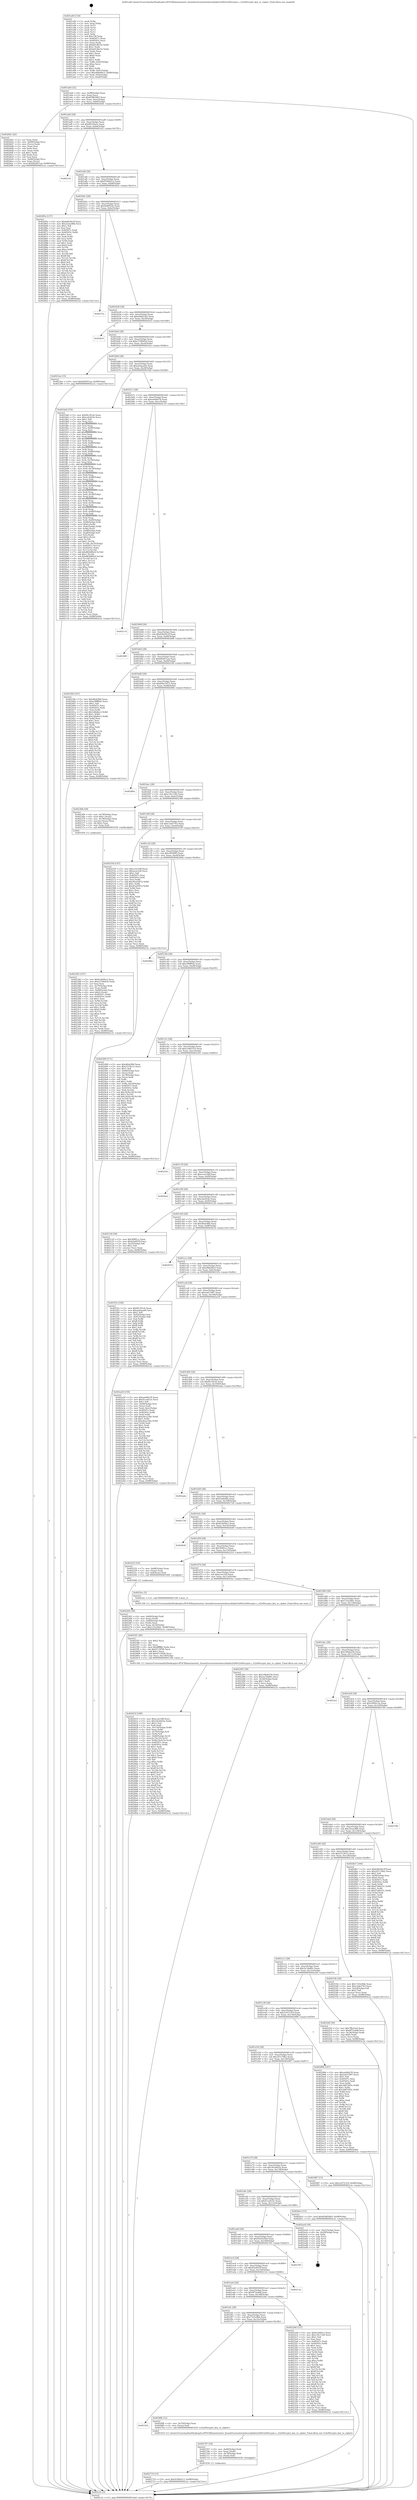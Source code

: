 digraph "0x401a40" {
  label = "0x401a40 (/mnt/c/Users/mathe/Desktop/tcc/POCII/binaries/extr_linuxdriversnetwirelessralinkrt2x00rt2x00crypto.c_rt2x00crypto_key_to_cipher_Final-ollvm.out::main(0))"
  labelloc = "t"
  node[shape=record]

  Entry [label="",width=0.3,height=0.3,shape=circle,fillcolor=black,style=filled]
  "0x401ab4" [label="{
     0x401ab4 [32]\l
     | [instrs]\l
     &nbsp;&nbsp;0x401ab4 \<+6\>: mov -0x98(%rbp),%eax\l
     &nbsp;&nbsp;0x401aba \<+2\>: mov %eax,%ecx\l
     &nbsp;&nbsp;0x401abc \<+6\>: sub $0x85883683,%ecx\l
     &nbsp;&nbsp;0x401ac2 \<+6\>: mov %eax,-0xac(%rbp)\l
     &nbsp;&nbsp;0x401ac8 \<+6\>: mov %ecx,-0xb0(%rbp)\l
     &nbsp;&nbsp;0x401ace \<+6\>: je 00000000004026d1 \<main+0xc91\>\l
  }"]
  "0x4026d1" [label="{
     0x4026d1 [42]\l
     | [instrs]\l
     &nbsp;&nbsp;0x4026d1 \<+2\>: xor %eax,%eax\l
     &nbsp;&nbsp;0x4026d3 \<+4\>: mov -0x68(%rbp),%rcx\l
     &nbsp;&nbsp;0x4026d7 \<+2\>: mov (%rcx),%edx\l
     &nbsp;&nbsp;0x4026d9 \<+2\>: mov %eax,%esi\l
     &nbsp;&nbsp;0x4026db \<+2\>: sub %edx,%esi\l
     &nbsp;&nbsp;0x4026dd \<+2\>: mov %eax,%edx\l
     &nbsp;&nbsp;0x4026df \<+3\>: sub $0x1,%edx\l
     &nbsp;&nbsp;0x4026e2 \<+2\>: add %edx,%esi\l
     &nbsp;&nbsp;0x4026e4 \<+2\>: sub %esi,%eax\l
     &nbsp;&nbsp;0x4026e6 \<+4\>: mov -0x68(%rbp),%rcx\l
     &nbsp;&nbsp;0x4026ea \<+2\>: mov %eax,(%rcx)\l
     &nbsp;&nbsp;0x4026ec \<+10\>: movl $0xb82851aa,-0x98(%rbp)\l
     &nbsp;&nbsp;0x4026f6 \<+5\>: jmp 0000000000402c2c \<main+0x11ec\>\l
  }"]
  "0x401ad4" [label="{
     0x401ad4 [28]\l
     | [instrs]\l
     &nbsp;&nbsp;0x401ad4 \<+5\>: jmp 0000000000401ad9 \<main+0x99\>\l
     &nbsp;&nbsp;0x401ad9 \<+6\>: mov -0xac(%rbp),%eax\l
     &nbsp;&nbsp;0x401adf \<+5\>: sub $0x89c59a3c,%eax\l
     &nbsp;&nbsp;0x401ae4 \<+6\>: mov %eax,-0xb4(%rbp)\l
     &nbsp;&nbsp;0x401aea \<+6\>: je 00000000004021d1 \<main+0x791\>\l
  }"]
  Exit [label="",width=0.3,height=0.3,shape=circle,fillcolor=black,style=filled,peripheries=2]
  "0x4021d1" [label="{
     0x4021d1\l
  }", style=dashed]
  "0x401af0" [label="{
     0x401af0 [28]\l
     | [instrs]\l
     &nbsp;&nbsp;0x401af0 \<+5\>: jmp 0000000000401af5 \<main+0xb5\>\l
     &nbsp;&nbsp;0x401af5 \<+6\>: mov -0xac(%rbp),%eax\l
     &nbsp;&nbsp;0x401afb \<+5\>: sub $0x9180d212,%eax\l
     &nbsp;&nbsp;0x401b00 \<+6\>: mov %eax,-0xb8(%rbp)\l
     &nbsp;&nbsp;0x401b06 \<+6\>: je 000000000040285e \<main+0xe1e\>\l
  }"]
  "0x402719" [label="{
     0x402719 [15]\l
     | [instrs]\l
     &nbsp;&nbsp;0x402719 \<+10\>: movl $0x9180d212,-0x98(%rbp)\l
     &nbsp;&nbsp;0x402723 \<+5\>: jmp 0000000000402c2c \<main+0x11ec\>\l
  }"]
  "0x40285e" [label="{
     0x40285e [137]\l
     | [instrs]\l
     &nbsp;&nbsp;0x40285e \<+5\>: mov $0xb4b26e3f,%eax\l
     &nbsp;&nbsp;0x402863 \<+5\>: mov $0x22eec86b,%ecx\l
     &nbsp;&nbsp;0x402868 \<+2\>: mov $0x1,%dl\l
     &nbsp;&nbsp;0x40286a \<+2\>: xor %esi,%esi\l
     &nbsp;&nbsp;0x40286c \<+7\>: mov 0x40507c,%edi\l
     &nbsp;&nbsp;0x402873 \<+8\>: mov 0x40505c,%r8d\l
     &nbsp;&nbsp;0x40287b \<+3\>: sub $0x1,%esi\l
     &nbsp;&nbsp;0x40287e \<+3\>: mov %edi,%r9d\l
     &nbsp;&nbsp;0x402881 \<+3\>: add %esi,%r9d\l
     &nbsp;&nbsp;0x402884 \<+4\>: imul %r9d,%edi\l
     &nbsp;&nbsp;0x402888 \<+3\>: and $0x1,%edi\l
     &nbsp;&nbsp;0x40288b \<+3\>: cmp $0x0,%edi\l
     &nbsp;&nbsp;0x40288e \<+4\>: sete %r10b\l
     &nbsp;&nbsp;0x402892 \<+4\>: cmp $0xa,%r8d\l
     &nbsp;&nbsp;0x402896 \<+4\>: setl %r11b\l
     &nbsp;&nbsp;0x40289a \<+3\>: mov %r10b,%bl\l
     &nbsp;&nbsp;0x40289d \<+3\>: xor $0xff,%bl\l
     &nbsp;&nbsp;0x4028a0 \<+3\>: mov %r11b,%r14b\l
     &nbsp;&nbsp;0x4028a3 \<+4\>: xor $0xff,%r14b\l
     &nbsp;&nbsp;0x4028a7 \<+3\>: xor $0x0,%dl\l
     &nbsp;&nbsp;0x4028aa \<+3\>: mov %bl,%r15b\l
     &nbsp;&nbsp;0x4028ad \<+4\>: and $0x0,%r15b\l
     &nbsp;&nbsp;0x4028b1 \<+3\>: and %dl,%r10b\l
     &nbsp;&nbsp;0x4028b4 \<+3\>: mov %r14b,%r12b\l
     &nbsp;&nbsp;0x4028b7 \<+4\>: and $0x0,%r12b\l
     &nbsp;&nbsp;0x4028bb \<+3\>: and %dl,%r11b\l
     &nbsp;&nbsp;0x4028be \<+3\>: or %r10b,%r15b\l
     &nbsp;&nbsp;0x4028c1 \<+3\>: or %r11b,%r12b\l
     &nbsp;&nbsp;0x4028c4 \<+3\>: xor %r12b,%r15b\l
     &nbsp;&nbsp;0x4028c7 \<+3\>: or %r14b,%bl\l
     &nbsp;&nbsp;0x4028ca \<+3\>: xor $0xff,%bl\l
     &nbsp;&nbsp;0x4028cd \<+3\>: or $0x0,%dl\l
     &nbsp;&nbsp;0x4028d0 \<+2\>: and %dl,%bl\l
     &nbsp;&nbsp;0x4028d2 \<+3\>: or %bl,%r15b\l
     &nbsp;&nbsp;0x4028d5 \<+4\>: test $0x1,%r15b\l
     &nbsp;&nbsp;0x4028d9 \<+3\>: cmovne %ecx,%eax\l
     &nbsp;&nbsp;0x4028dc \<+6\>: mov %eax,-0x98(%rbp)\l
     &nbsp;&nbsp;0x4028e2 \<+5\>: jmp 0000000000402c2c \<main+0x11ec\>\l
  }"]
  "0x401b0c" [label="{
     0x401b0c [28]\l
     | [instrs]\l
     &nbsp;&nbsp;0x401b0c \<+5\>: jmp 0000000000401b11 \<main+0xd1\>\l
     &nbsp;&nbsp;0x401b11 \<+6\>: mov -0xac(%rbp),%eax\l
     &nbsp;&nbsp;0x401b17 \<+5\>: sub $0x9a80f1de,%eax\l
     &nbsp;&nbsp;0x401b1c \<+6\>: mov %eax,-0xbc(%rbp)\l
     &nbsp;&nbsp;0x401b22 \<+6\>: je 00000000004027ec \<main+0xdac\>\l
  }"]
  "0x402707" [label="{
     0x402707 [18]\l
     | [instrs]\l
     &nbsp;&nbsp;0x402707 \<+4\>: mov -0x60(%rbp),%rdi\l
     &nbsp;&nbsp;0x40270b \<+2\>: mov %eax,(%rdi)\l
     &nbsp;&nbsp;0x40270d \<+4\>: mov -0x70(%rbp),%rdi\l
     &nbsp;&nbsp;0x402711 \<+3\>: mov (%rdi),%rdi\l
     &nbsp;&nbsp;0x402714 \<+5\>: call 0000000000401030 \<free@plt\>\l
     | [calls]\l
     &nbsp;&nbsp;0x401030 \{1\} (unknown)\l
  }"]
  "0x4027ec" [label="{
     0x4027ec\l
  }", style=dashed]
  "0x401b28" [label="{
     0x401b28 [28]\l
     | [instrs]\l
     &nbsp;&nbsp;0x401b28 \<+5\>: jmp 0000000000401b2d \<main+0xed\>\l
     &nbsp;&nbsp;0x401b2d \<+6\>: mov -0xac(%rbp),%eax\l
     &nbsp;&nbsp;0x401b33 \<+5\>: sub $0xa0b62c62,%eax\l
     &nbsp;&nbsp;0x401b38 \<+6\>: mov %eax,-0xc0(%rbp)\l
     &nbsp;&nbsp;0x401b3e \<+6\>: je 0000000000402b1f \<main+0x10df\>\l
  }"]
  "0x401f18" [label="{
     0x401f18\l
  }", style=dashed]
  "0x402b1f" [label="{
     0x402b1f\l
  }", style=dashed]
  "0x401b44" [label="{
     0x401b44 [28]\l
     | [instrs]\l
     &nbsp;&nbsp;0x401b44 \<+5\>: jmp 0000000000401b49 \<main+0x109\>\l
     &nbsp;&nbsp;0x401b49 \<+6\>: mov -0xac(%rbp),%eax\l
     &nbsp;&nbsp;0x401b4f \<+5\>: sub $0xa7546d5d,%eax\l
     &nbsp;&nbsp;0x401b54 \<+6\>: mov %eax,-0xc4(%rbp)\l
     &nbsp;&nbsp;0x401b5a \<+6\>: je 00000000004023ee \<main+0x9ae\>\l
  }"]
  "0x4026fb" [label="{
     0x4026fb [12]\l
     | [instrs]\l
     &nbsp;&nbsp;0x4026fb \<+4\>: mov -0x70(%rbp),%rax\l
     &nbsp;&nbsp;0x4026ff \<+3\>: mov (%rax),%rdi\l
     &nbsp;&nbsp;0x402702 \<+5\>: call 0000000000401410 \<rt2x00crypto_key_to_cipher\>\l
     | [calls]\l
     &nbsp;&nbsp;0x401410 \{1\} (/mnt/c/Users/mathe/Desktop/tcc/POCII/binaries/extr_linuxdriversnetwirelessralinkrt2x00rt2x00crypto.c_rt2x00crypto_key_to_cipher_Final-ollvm.out::rt2x00crypto_key_to_cipher)\l
  }"]
  "0x4023ee" [label="{
     0x4023ee [15]\l
     | [instrs]\l
     &nbsp;&nbsp;0x4023ee \<+10\>: movl $0xb82851aa,-0x98(%rbp)\l
     &nbsp;&nbsp;0x4023f8 \<+5\>: jmp 0000000000402c2c \<main+0x11ec\>\l
  }"]
  "0x401b60" [label="{
     0x401b60 [28]\l
     | [instrs]\l
     &nbsp;&nbsp;0x401b60 \<+5\>: jmp 0000000000401b65 \<main+0x125\>\l
     &nbsp;&nbsp;0x401b65 \<+6\>: mov -0xac(%rbp),%eax\l
     &nbsp;&nbsp;0x401b6b \<+5\>: sub $0xae0aaa44,%eax\l
     &nbsp;&nbsp;0x401b70 \<+6\>: mov %eax,-0xc8(%rbp)\l
     &nbsp;&nbsp;0x401b76 \<+6\>: je 0000000000401fa8 \<main+0x568\>\l
  }"]
  "0x402619" [label="{
     0x402619 [169]\l
     | [instrs]\l
     &nbsp;&nbsp;0x402619 \<+5\>: mov $0xccee1fdf,%ecx\l
     &nbsp;&nbsp;0x40261e \<+5\>: mov $0x34cb0d3a,%edx\l
     &nbsp;&nbsp;0x402623 \<+3\>: mov $0x1,%sil\l
     &nbsp;&nbsp;0x402626 \<+2\>: xor %edi,%edi\l
     &nbsp;&nbsp;0x402628 \<+7\>: mov -0x154(%rbp),%r8d\l
     &nbsp;&nbsp;0x40262f \<+4\>: imul %eax,%r8d\l
     &nbsp;&nbsp;0x402633 \<+4\>: mov -0x70(%rbp),%r9\l
     &nbsp;&nbsp;0x402637 \<+3\>: mov (%r9),%r9\l
     &nbsp;&nbsp;0x40263a \<+4\>: mov -0x68(%rbp),%r10\l
     &nbsp;&nbsp;0x40263e \<+3\>: movslq (%r10),%r10\l
     &nbsp;&nbsp;0x402641 \<+4\>: mov %r8d,(%r9,%r10,4)\l
     &nbsp;&nbsp;0x402645 \<+7\>: mov 0x40507c,%eax\l
     &nbsp;&nbsp;0x40264c \<+8\>: mov 0x40505c,%r8d\l
     &nbsp;&nbsp;0x402654 \<+3\>: sub $0x1,%edi\l
     &nbsp;&nbsp;0x402657 \<+3\>: mov %eax,%r11d\l
     &nbsp;&nbsp;0x40265a \<+3\>: add %edi,%r11d\l
     &nbsp;&nbsp;0x40265d \<+4\>: imul %r11d,%eax\l
     &nbsp;&nbsp;0x402661 \<+3\>: and $0x1,%eax\l
     &nbsp;&nbsp;0x402664 \<+3\>: cmp $0x0,%eax\l
     &nbsp;&nbsp;0x402667 \<+3\>: sete %bl\l
     &nbsp;&nbsp;0x40266a \<+4\>: cmp $0xa,%r8d\l
     &nbsp;&nbsp;0x40266e \<+4\>: setl %r14b\l
     &nbsp;&nbsp;0x402672 \<+3\>: mov %bl,%r15b\l
     &nbsp;&nbsp;0x402675 \<+4\>: xor $0xff,%r15b\l
     &nbsp;&nbsp;0x402679 \<+3\>: mov %r14b,%r12b\l
     &nbsp;&nbsp;0x40267c \<+4\>: xor $0xff,%r12b\l
     &nbsp;&nbsp;0x402680 \<+4\>: xor $0x1,%sil\l
     &nbsp;&nbsp;0x402684 \<+3\>: mov %r15b,%r13b\l
     &nbsp;&nbsp;0x402687 \<+4\>: and $0xff,%r13b\l
     &nbsp;&nbsp;0x40268b \<+3\>: and %sil,%bl\l
     &nbsp;&nbsp;0x40268e \<+3\>: mov %r12b,%al\l
     &nbsp;&nbsp;0x402691 \<+2\>: and $0xff,%al\l
     &nbsp;&nbsp;0x402693 \<+3\>: and %sil,%r14b\l
     &nbsp;&nbsp;0x402696 \<+3\>: or %bl,%r13b\l
     &nbsp;&nbsp;0x402699 \<+3\>: or %r14b,%al\l
     &nbsp;&nbsp;0x40269c \<+3\>: xor %al,%r13b\l
     &nbsp;&nbsp;0x40269f \<+3\>: or %r12b,%r15b\l
     &nbsp;&nbsp;0x4026a2 \<+4\>: xor $0xff,%r15b\l
     &nbsp;&nbsp;0x4026a6 \<+4\>: or $0x1,%sil\l
     &nbsp;&nbsp;0x4026aa \<+3\>: and %sil,%r15b\l
     &nbsp;&nbsp;0x4026ad \<+3\>: or %r15b,%r13b\l
     &nbsp;&nbsp;0x4026b0 \<+4\>: test $0x1,%r13b\l
     &nbsp;&nbsp;0x4026b4 \<+3\>: cmovne %edx,%ecx\l
     &nbsp;&nbsp;0x4026b7 \<+6\>: mov %ecx,-0x98(%rbp)\l
     &nbsp;&nbsp;0x4026bd \<+5\>: jmp 0000000000402c2c \<main+0x11ec\>\l
  }"]
  "0x401fa8" [label="{
     0x401fa8 [376]\l
     | [instrs]\l
     &nbsp;&nbsp;0x401fa8 \<+5\>: mov $0xf0c3f1eb,%eax\l
     &nbsp;&nbsp;0x401fad \<+5\>: mov $0xceb2fc4e,%ecx\l
     &nbsp;&nbsp;0x401fb2 \<+2\>: mov $0x1,%dl\l
     &nbsp;&nbsp;0x401fb4 \<+3\>: mov %rsp,%rsi\l
     &nbsp;&nbsp;0x401fb7 \<+4\>: add $0xfffffffffffffff0,%rsi\l
     &nbsp;&nbsp;0x401fbb \<+3\>: mov %rsi,%rsp\l
     &nbsp;&nbsp;0x401fbe \<+7\>: mov %rsi,-0x90(%rbp)\l
     &nbsp;&nbsp;0x401fc5 \<+3\>: mov %rsp,%rsi\l
     &nbsp;&nbsp;0x401fc8 \<+4\>: add $0xfffffffffffffff0,%rsi\l
     &nbsp;&nbsp;0x401fcc \<+3\>: mov %rsi,%rsp\l
     &nbsp;&nbsp;0x401fcf \<+3\>: mov %rsp,%rdi\l
     &nbsp;&nbsp;0x401fd2 \<+4\>: add $0xfffffffffffffff0,%rdi\l
     &nbsp;&nbsp;0x401fd6 \<+3\>: mov %rdi,%rsp\l
     &nbsp;&nbsp;0x401fd9 \<+7\>: mov %rdi,-0x88(%rbp)\l
     &nbsp;&nbsp;0x401fe0 \<+3\>: mov %rsp,%rdi\l
     &nbsp;&nbsp;0x401fe3 \<+4\>: add $0xfffffffffffffff0,%rdi\l
     &nbsp;&nbsp;0x401fe7 \<+3\>: mov %rdi,%rsp\l
     &nbsp;&nbsp;0x401fea \<+4\>: mov %rdi,-0x80(%rbp)\l
     &nbsp;&nbsp;0x401fee \<+3\>: mov %rsp,%rdi\l
     &nbsp;&nbsp;0x401ff1 \<+4\>: add $0xfffffffffffffff0,%rdi\l
     &nbsp;&nbsp;0x401ff5 \<+3\>: mov %rdi,%rsp\l
     &nbsp;&nbsp;0x401ff8 \<+4\>: mov %rdi,-0x78(%rbp)\l
     &nbsp;&nbsp;0x401ffc \<+3\>: mov %rsp,%rdi\l
     &nbsp;&nbsp;0x401fff \<+4\>: add $0xfffffffffffffff0,%rdi\l
     &nbsp;&nbsp;0x402003 \<+3\>: mov %rdi,%rsp\l
     &nbsp;&nbsp;0x402006 \<+4\>: mov %rdi,-0x70(%rbp)\l
     &nbsp;&nbsp;0x40200a \<+3\>: mov %rsp,%rdi\l
     &nbsp;&nbsp;0x40200d \<+4\>: add $0xfffffffffffffff0,%rdi\l
     &nbsp;&nbsp;0x402011 \<+3\>: mov %rdi,%rsp\l
     &nbsp;&nbsp;0x402014 \<+4\>: mov %rdi,-0x68(%rbp)\l
     &nbsp;&nbsp;0x402018 \<+3\>: mov %rsp,%rdi\l
     &nbsp;&nbsp;0x40201b \<+4\>: add $0xfffffffffffffff0,%rdi\l
     &nbsp;&nbsp;0x40201f \<+3\>: mov %rdi,%rsp\l
     &nbsp;&nbsp;0x402022 \<+4\>: mov %rdi,-0x60(%rbp)\l
     &nbsp;&nbsp;0x402026 \<+3\>: mov %rsp,%rdi\l
     &nbsp;&nbsp;0x402029 \<+4\>: add $0xfffffffffffffff0,%rdi\l
     &nbsp;&nbsp;0x40202d \<+3\>: mov %rdi,%rsp\l
     &nbsp;&nbsp;0x402030 \<+4\>: mov %rdi,-0x58(%rbp)\l
     &nbsp;&nbsp;0x402034 \<+3\>: mov %rsp,%rdi\l
     &nbsp;&nbsp;0x402037 \<+4\>: add $0xfffffffffffffff0,%rdi\l
     &nbsp;&nbsp;0x40203b \<+3\>: mov %rdi,%rsp\l
     &nbsp;&nbsp;0x40203e \<+4\>: mov %rdi,-0x50(%rbp)\l
     &nbsp;&nbsp;0x402042 \<+3\>: mov %rsp,%rdi\l
     &nbsp;&nbsp;0x402045 \<+4\>: add $0xfffffffffffffff0,%rdi\l
     &nbsp;&nbsp;0x402049 \<+3\>: mov %rdi,%rsp\l
     &nbsp;&nbsp;0x40204c \<+4\>: mov %rdi,-0x48(%rbp)\l
     &nbsp;&nbsp;0x402050 \<+3\>: mov %rsp,%rdi\l
     &nbsp;&nbsp;0x402053 \<+4\>: add $0xfffffffffffffff0,%rdi\l
     &nbsp;&nbsp;0x402057 \<+3\>: mov %rdi,%rsp\l
     &nbsp;&nbsp;0x40205a \<+4\>: mov %rdi,-0x40(%rbp)\l
     &nbsp;&nbsp;0x40205e \<+7\>: mov -0x90(%rbp),%rdi\l
     &nbsp;&nbsp;0x402065 \<+6\>: movl $0x0,(%rdi)\l
     &nbsp;&nbsp;0x40206b \<+7\>: mov -0x9c(%rbp),%r8d\l
     &nbsp;&nbsp;0x402072 \<+3\>: mov %r8d,(%rsi)\l
     &nbsp;&nbsp;0x402075 \<+7\>: mov -0x88(%rbp),%rdi\l
     &nbsp;&nbsp;0x40207c \<+7\>: mov -0xa8(%rbp),%r9\l
     &nbsp;&nbsp;0x402083 \<+3\>: mov %r9,(%rdi)\l
     &nbsp;&nbsp;0x402086 \<+3\>: cmpl $0x2,(%rsi)\l
     &nbsp;&nbsp;0x402089 \<+4\>: setne %r10b\l
     &nbsp;&nbsp;0x40208d \<+4\>: and $0x1,%r10b\l
     &nbsp;&nbsp;0x402091 \<+4\>: mov %r10b,-0x35(%rbp)\l
     &nbsp;&nbsp;0x402095 \<+8\>: mov 0x40507c,%r11d\l
     &nbsp;&nbsp;0x40209d \<+7\>: mov 0x40505c,%ebx\l
     &nbsp;&nbsp;0x4020a4 \<+3\>: mov %r11d,%r14d\l
     &nbsp;&nbsp;0x4020a7 \<+7\>: add $0x882689c9,%r14d\l
     &nbsp;&nbsp;0x4020ae \<+4\>: sub $0x1,%r14d\l
     &nbsp;&nbsp;0x4020b2 \<+7\>: sub $0x882689c9,%r14d\l
     &nbsp;&nbsp;0x4020b9 \<+4\>: imul %r14d,%r11d\l
     &nbsp;&nbsp;0x4020bd \<+4\>: and $0x1,%r11d\l
     &nbsp;&nbsp;0x4020c1 \<+4\>: cmp $0x0,%r11d\l
     &nbsp;&nbsp;0x4020c5 \<+4\>: sete %r10b\l
     &nbsp;&nbsp;0x4020c9 \<+3\>: cmp $0xa,%ebx\l
     &nbsp;&nbsp;0x4020cc \<+4\>: setl %r15b\l
     &nbsp;&nbsp;0x4020d0 \<+3\>: mov %r10b,%r12b\l
     &nbsp;&nbsp;0x4020d3 \<+4\>: xor $0xff,%r12b\l
     &nbsp;&nbsp;0x4020d7 \<+3\>: mov %r15b,%r13b\l
     &nbsp;&nbsp;0x4020da \<+4\>: xor $0xff,%r13b\l
     &nbsp;&nbsp;0x4020de \<+3\>: xor $0x0,%dl\l
     &nbsp;&nbsp;0x4020e1 \<+3\>: mov %r12b,%sil\l
     &nbsp;&nbsp;0x4020e4 \<+4\>: and $0x0,%sil\l
     &nbsp;&nbsp;0x4020e8 \<+3\>: and %dl,%r10b\l
     &nbsp;&nbsp;0x4020eb \<+3\>: mov %r13b,%dil\l
     &nbsp;&nbsp;0x4020ee \<+4\>: and $0x0,%dil\l
     &nbsp;&nbsp;0x4020f2 \<+3\>: and %dl,%r15b\l
     &nbsp;&nbsp;0x4020f5 \<+3\>: or %r10b,%sil\l
     &nbsp;&nbsp;0x4020f8 \<+3\>: or %r15b,%dil\l
     &nbsp;&nbsp;0x4020fb \<+3\>: xor %dil,%sil\l
     &nbsp;&nbsp;0x4020fe \<+3\>: or %r13b,%r12b\l
     &nbsp;&nbsp;0x402101 \<+4\>: xor $0xff,%r12b\l
     &nbsp;&nbsp;0x402105 \<+3\>: or $0x0,%dl\l
     &nbsp;&nbsp;0x402108 \<+3\>: and %dl,%r12b\l
     &nbsp;&nbsp;0x40210b \<+3\>: or %r12b,%sil\l
     &nbsp;&nbsp;0x40210e \<+4\>: test $0x1,%sil\l
     &nbsp;&nbsp;0x402112 \<+3\>: cmovne %ecx,%eax\l
     &nbsp;&nbsp;0x402115 \<+6\>: mov %eax,-0x98(%rbp)\l
     &nbsp;&nbsp;0x40211b \<+5\>: jmp 0000000000402c2c \<main+0x11ec\>\l
  }"]
  "0x401b7c" [label="{
     0x401b7c [28]\l
     | [instrs]\l
     &nbsp;&nbsp;0x401b7c \<+5\>: jmp 0000000000401b81 \<main+0x141\>\l
     &nbsp;&nbsp;0x401b81 \<+6\>: mov -0xac(%rbp),%eax\l
     &nbsp;&nbsp;0x401b87 \<+5\>: sub $0xae64fa78,%eax\l
     &nbsp;&nbsp;0x401b8c \<+6\>: mov %eax,-0xcc(%rbp)\l
     &nbsp;&nbsp;0x401b92 \<+6\>: je 0000000000402c14 \<main+0x11d4\>\l
  }"]
  "0x4025f1" [label="{
     0x4025f1 [40]\l
     | [instrs]\l
     &nbsp;&nbsp;0x4025f1 \<+5\>: mov $0x2,%ecx\l
     &nbsp;&nbsp;0x4025f6 \<+1\>: cltd\l
     &nbsp;&nbsp;0x4025f7 \<+2\>: idiv %ecx\l
     &nbsp;&nbsp;0x4025f9 \<+6\>: imul $0xfffffffe,%edx,%ecx\l
     &nbsp;&nbsp;0x4025ff \<+6\>: sub $0x97c5f5f4,%ecx\l
     &nbsp;&nbsp;0x402605 \<+3\>: add $0x1,%ecx\l
     &nbsp;&nbsp;0x402608 \<+6\>: add $0x97c5f5f4,%ecx\l
     &nbsp;&nbsp;0x40260e \<+6\>: mov %ecx,-0x154(%rbp)\l
     &nbsp;&nbsp;0x402614 \<+5\>: call 0000000000401160 \<next_i\>\l
     | [calls]\l
     &nbsp;&nbsp;0x401160 \{1\} (/mnt/c/Users/mathe/Desktop/tcc/POCII/binaries/extr_linuxdriversnetwirelessralinkrt2x00rt2x00crypto.c_rt2x00crypto_key_to_cipher_Final-ollvm.out::next_i)\l
  }"]
  "0x402c14" [label="{
     0x402c14\l
  }", style=dashed]
  "0x401b98" [label="{
     0x401b98 [28]\l
     | [instrs]\l
     &nbsp;&nbsp;0x401b98 \<+5\>: jmp 0000000000401b9d \<main+0x15d\>\l
     &nbsp;&nbsp;0x401b9d \<+6\>: mov -0xac(%rbp),%eax\l
     &nbsp;&nbsp;0x401ba3 \<+5\>: sub $0xb4b26e3f,%eax\l
     &nbsp;&nbsp;0x401ba8 \<+6\>: mov %eax,-0xd0(%rbp)\l
     &nbsp;&nbsp;0x401bae \<+6\>: je 0000000000402bf8 \<main+0x11b8\>\l
  }"]
  "0x402383" [label="{
     0x402383 [107]\l
     | [instrs]\l
     &nbsp;&nbsp;0x402383 \<+5\>: mov $0xfe2b94c2,%ecx\l
     &nbsp;&nbsp;0x402388 \<+5\>: mov $0xa7546d5d,%edx\l
     &nbsp;&nbsp;0x40238d \<+2\>: xor %esi,%esi\l
     &nbsp;&nbsp;0x40238f \<+4\>: mov -0x70(%rbp),%rdi\l
     &nbsp;&nbsp;0x402393 \<+3\>: mov %rax,(%rdi)\l
     &nbsp;&nbsp;0x402396 \<+4\>: mov -0x68(%rbp),%rax\l
     &nbsp;&nbsp;0x40239a \<+6\>: movl $0x0,(%rax)\l
     &nbsp;&nbsp;0x4023a0 \<+8\>: mov 0x40507c,%r8d\l
     &nbsp;&nbsp;0x4023a8 \<+8\>: mov 0x40505c,%r9d\l
     &nbsp;&nbsp;0x4023b0 \<+3\>: sub $0x1,%esi\l
     &nbsp;&nbsp;0x4023b3 \<+3\>: mov %r8d,%r10d\l
     &nbsp;&nbsp;0x4023b6 \<+3\>: add %esi,%r10d\l
     &nbsp;&nbsp;0x4023b9 \<+4\>: imul %r10d,%r8d\l
     &nbsp;&nbsp;0x4023bd \<+4\>: and $0x1,%r8d\l
     &nbsp;&nbsp;0x4023c1 \<+4\>: cmp $0x0,%r8d\l
     &nbsp;&nbsp;0x4023c5 \<+4\>: sete %r11b\l
     &nbsp;&nbsp;0x4023c9 \<+4\>: cmp $0xa,%r9d\l
     &nbsp;&nbsp;0x4023cd \<+3\>: setl %bl\l
     &nbsp;&nbsp;0x4023d0 \<+3\>: mov %r11b,%r14b\l
     &nbsp;&nbsp;0x4023d3 \<+3\>: and %bl,%r14b\l
     &nbsp;&nbsp;0x4023d6 \<+3\>: xor %bl,%r11b\l
     &nbsp;&nbsp;0x4023d9 \<+3\>: or %r11b,%r14b\l
     &nbsp;&nbsp;0x4023dc \<+4\>: test $0x1,%r14b\l
     &nbsp;&nbsp;0x4023e0 \<+3\>: cmovne %edx,%ecx\l
     &nbsp;&nbsp;0x4023e3 \<+6\>: mov %ecx,-0x98(%rbp)\l
     &nbsp;&nbsp;0x4023e9 \<+5\>: jmp 0000000000402c2c \<main+0x11ec\>\l
  }"]
  "0x402bf8" [label="{
     0x402bf8\l
  }", style=dashed]
  "0x401bb4" [label="{
     0x401bb4 [28]\l
     | [instrs]\l
     &nbsp;&nbsp;0x401bb4 \<+5\>: jmp 0000000000401bb9 \<main+0x179\>\l
     &nbsp;&nbsp;0x401bb9 \<+6\>: mov -0xac(%rbp),%eax\l
     &nbsp;&nbsp;0x401bbf \<+5\>: sub $0xb82851aa,%eax\l
     &nbsp;&nbsp;0x401bc4 \<+6\>: mov %eax,-0xd4(%rbp)\l
     &nbsp;&nbsp;0x401bca \<+6\>: je 00000000004023fd \<main+0x9bd\>\l
  }"]
  "0x401efc" [label="{
     0x401efc [28]\l
     | [instrs]\l
     &nbsp;&nbsp;0x401efc \<+5\>: jmp 0000000000401f01 \<main+0x4c1\>\l
     &nbsp;&nbsp;0x401f01 \<+6\>: mov -0xac(%rbp),%eax\l
     &nbsp;&nbsp;0x401f07 \<+5\>: sub $0x7325c9bb,%eax\l
     &nbsp;&nbsp;0x401f0c \<+6\>: mov %eax,-0x14c(%rbp)\l
     &nbsp;&nbsp;0x401f12 \<+6\>: je 00000000004026fb \<main+0xcbb\>\l
  }"]
  "0x4023fd" [label="{
     0x4023fd [147]\l
     | [instrs]\l
     &nbsp;&nbsp;0x4023fd \<+5\>: mov $0xdfedcf8d,%eax\l
     &nbsp;&nbsp;0x402402 \<+5\>: mov $0xc99ff0d2,%ecx\l
     &nbsp;&nbsp;0x402407 \<+2\>: mov $0x1,%dl\l
     &nbsp;&nbsp;0x402409 \<+7\>: mov 0x40507c,%esi\l
     &nbsp;&nbsp;0x402410 \<+7\>: mov 0x40505c,%edi\l
     &nbsp;&nbsp;0x402417 \<+3\>: mov %esi,%r8d\l
     &nbsp;&nbsp;0x40241a \<+7\>: sub $0x1dfa8ec2,%r8d\l
     &nbsp;&nbsp;0x402421 \<+4\>: sub $0x1,%r8d\l
     &nbsp;&nbsp;0x402425 \<+7\>: add $0x1dfa8ec2,%r8d\l
     &nbsp;&nbsp;0x40242c \<+4\>: imul %r8d,%esi\l
     &nbsp;&nbsp;0x402430 \<+3\>: and $0x1,%esi\l
     &nbsp;&nbsp;0x402433 \<+3\>: cmp $0x0,%esi\l
     &nbsp;&nbsp;0x402436 \<+4\>: sete %r9b\l
     &nbsp;&nbsp;0x40243a \<+3\>: cmp $0xa,%edi\l
     &nbsp;&nbsp;0x40243d \<+4\>: setl %r10b\l
     &nbsp;&nbsp;0x402441 \<+3\>: mov %r9b,%r11b\l
     &nbsp;&nbsp;0x402444 \<+4\>: xor $0xff,%r11b\l
     &nbsp;&nbsp;0x402448 \<+3\>: mov %r10b,%bl\l
     &nbsp;&nbsp;0x40244b \<+3\>: xor $0xff,%bl\l
     &nbsp;&nbsp;0x40244e \<+3\>: xor $0x0,%dl\l
     &nbsp;&nbsp;0x402451 \<+3\>: mov %r11b,%r14b\l
     &nbsp;&nbsp;0x402454 \<+4\>: and $0x0,%r14b\l
     &nbsp;&nbsp;0x402458 \<+3\>: and %dl,%r9b\l
     &nbsp;&nbsp;0x40245b \<+3\>: mov %bl,%r15b\l
     &nbsp;&nbsp;0x40245e \<+4\>: and $0x0,%r15b\l
     &nbsp;&nbsp;0x402462 \<+3\>: and %dl,%r10b\l
     &nbsp;&nbsp;0x402465 \<+3\>: or %r9b,%r14b\l
     &nbsp;&nbsp;0x402468 \<+3\>: or %r10b,%r15b\l
     &nbsp;&nbsp;0x40246b \<+3\>: xor %r15b,%r14b\l
     &nbsp;&nbsp;0x40246e \<+3\>: or %bl,%r11b\l
     &nbsp;&nbsp;0x402471 \<+4\>: xor $0xff,%r11b\l
     &nbsp;&nbsp;0x402475 \<+3\>: or $0x0,%dl\l
     &nbsp;&nbsp;0x402478 \<+3\>: and %dl,%r11b\l
     &nbsp;&nbsp;0x40247b \<+3\>: or %r11b,%r14b\l
     &nbsp;&nbsp;0x40247e \<+4\>: test $0x1,%r14b\l
     &nbsp;&nbsp;0x402482 \<+3\>: cmovne %ecx,%eax\l
     &nbsp;&nbsp;0x402485 \<+6\>: mov %eax,-0x98(%rbp)\l
     &nbsp;&nbsp;0x40248b \<+5\>: jmp 0000000000402c2c \<main+0x11ec\>\l
  }"]
  "0x401bd0" [label="{
     0x401bd0 [28]\l
     | [instrs]\l
     &nbsp;&nbsp;0x401bd0 \<+5\>: jmp 0000000000401bd5 \<main+0x195\>\l
     &nbsp;&nbsp;0x401bd5 \<+6\>: mov -0xac(%rbp),%eax\l
     &nbsp;&nbsp;0x401bdb \<+5\>: sub $0xb9ac5d72,%eax\l
     &nbsp;&nbsp;0x401be0 \<+6\>: mov %eax,-0xd8(%rbp)\l
     &nbsp;&nbsp;0x401be6 \<+6\>: je 000000000040280e \<main+0xdce\>\l
  }"]
  "0x4022dd" [label="{
     0x4022dd [137]\l
     | [instrs]\l
     &nbsp;&nbsp;0x4022dd \<+5\>: mov $0xfe2b94c2,%eax\l
     &nbsp;&nbsp;0x4022e2 \<+5\>: mov $0xc16c7c40,%ecx\l
     &nbsp;&nbsp;0x4022e7 \<+2\>: mov $0x1,%dl\l
     &nbsp;&nbsp;0x4022e9 \<+2\>: xor %esi,%esi\l
     &nbsp;&nbsp;0x4022eb \<+7\>: mov 0x40507c,%edi\l
     &nbsp;&nbsp;0x4022f2 \<+8\>: mov 0x40505c,%r8d\l
     &nbsp;&nbsp;0x4022fa \<+3\>: sub $0x1,%esi\l
     &nbsp;&nbsp;0x4022fd \<+3\>: mov %edi,%r9d\l
     &nbsp;&nbsp;0x402300 \<+3\>: add %esi,%r9d\l
     &nbsp;&nbsp;0x402303 \<+4\>: imul %r9d,%edi\l
     &nbsp;&nbsp;0x402307 \<+3\>: and $0x1,%edi\l
     &nbsp;&nbsp;0x40230a \<+3\>: cmp $0x0,%edi\l
     &nbsp;&nbsp;0x40230d \<+4\>: sete %r10b\l
     &nbsp;&nbsp;0x402311 \<+4\>: cmp $0xa,%r8d\l
     &nbsp;&nbsp;0x402315 \<+4\>: setl %r11b\l
     &nbsp;&nbsp;0x402319 \<+3\>: mov %r10b,%bl\l
     &nbsp;&nbsp;0x40231c \<+3\>: xor $0xff,%bl\l
     &nbsp;&nbsp;0x40231f \<+3\>: mov %r11b,%r14b\l
     &nbsp;&nbsp;0x402322 \<+4\>: xor $0xff,%r14b\l
     &nbsp;&nbsp;0x402326 \<+3\>: xor $0x1,%dl\l
     &nbsp;&nbsp;0x402329 \<+3\>: mov %bl,%r15b\l
     &nbsp;&nbsp;0x40232c \<+4\>: and $0xff,%r15b\l
     &nbsp;&nbsp;0x402330 \<+3\>: and %dl,%r10b\l
     &nbsp;&nbsp;0x402333 \<+3\>: mov %r14b,%r12b\l
     &nbsp;&nbsp;0x402336 \<+4\>: and $0xff,%r12b\l
     &nbsp;&nbsp;0x40233a \<+3\>: and %dl,%r11b\l
     &nbsp;&nbsp;0x40233d \<+3\>: or %r10b,%r15b\l
     &nbsp;&nbsp;0x402340 \<+3\>: or %r11b,%r12b\l
     &nbsp;&nbsp;0x402343 \<+3\>: xor %r12b,%r15b\l
     &nbsp;&nbsp;0x402346 \<+3\>: or %r14b,%bl\l
     &nbsp;&nbsp;0x402349 \<+3\>: xor $0xff,%bl\l
     &nbsp;&nbsp;0x40234c \<+3\>: or $0x1,%dl\l
     &nbsp;&nbsp;0x40234f \<+2\>: and %dl,%bl\l
     &nbsp;&nbsp;0x402351 \<+3\>: or %bl,%r15b\l
     &nbsp;&nbsp;0x402354 \<+4\>: test $0x1,%r15b\l
     &nbsp;&nbsp;0x402358 \<+3\>: cmovne %ecx,%eax\l
     &nbsp;&nbsp;0x40235b \<+6\>: mov %eax,-0x98(%rbp)\l
     &nbsp;&nbsp;0x402361 \<+5\>: jmp 0000000000402c2c \<main+0x11ec\>\l
  }"]
  "0x40280e" [label="{
     0x40280e\l
  }", style=dashed]
  "0x401bec" [label="{
     0x401bec [28]\l
     | [instrs]\l
     &nbsp;&nbsp;0x401bec \<+5\>: jmp 0000000000401bf1 \<main+0x1b1\>\l
     &nbsp;&nbsp;0x401bf1 \<+6\>: mov -0xac(%rbp),%eax\l
     &nbsp;&nbsp;0x401bf7 \<+5\>: sub $0xc16c7c40,%eax\l
     &nbsp;&nbsp;0x401bfc \<+6\>: mov %eax,-0xdc(%rbp)\l
     &nbsp;&nbsp;0x401c02 \<+6\>: je 0000000000402366 \<main+0x926\>\l
  }"]
  "0x401ee0" [label="{
     0x401ee0 [28]\l
     | [instrs]\l
     &nbsp;&nbsp;0x401ee0 \<+5\>: jmp 0000000000401ee5 \<main+0x4a5\>\l
     &nbsp;&nbsp;0x401ee5 \<+6\>: mov -0xac(%rbp),%eax\l
     &nbsp;&nbsp;0x401eeb \<+5\>: sub $0x6f72addf,%eax\l
     &nbsp;&nbsp;0x401ef0 \<+6\>: mov %eax,-0x148(%rbp)\l
     &nbsp;&nbsp;0x401ef6 \<+6\>: je 00000000004022dd \<main+0x89d\>\l
  }"]
  "0x402366" [label="{
     0x402366 [29]\l
     | [instrs]\l
     &nbsp;&nbsp;0x402366 \<+4\>: mov -0x78(%rbp),%rax\l
     &nbsp;&nbsp;0x40236a \<+6\>: movl $0x1,(%rax)\l
     &nbsp;&nbsp;0x402370 \<+4\>: mov -0x78(%rbp),%rax\l
     &nbsp;&nbsp;0x402374 \<+3\>: movslq (%rax),%rax\l
     &nbsp;&nbsp;0x402377 \<+4\>: shl $0x2,%rax\l
     &nbsp;&nbsp;0x40237b \<+3\>: mov %rax,%rdi\l
     &nbsp;&nbsp;0x40237e \<+5\>: call 0000000000401050 \<malloc@plt\>\l
     | [calls]\l
     &nbsp;&nbsp;0x401050 \{1\} (unknown)\l
  }"]
  "0x401c08" [label="{
     0x401c08 [28]\l
     | [instrs]\l
     &nbsp;&nbsp;0x401c08 \<+5\>: jmp 0000000000401c0d \<main+0x1cd\>\l
     &nbsp;&nbsp;0x401c0d \<+6\>: mov -0xac(%rbp),%eax\l
     &nbsp;&nbsp;0x401c13 \<+5\>: sub $0xc3a63793,%eax\l
     &nbsp;&nbsp;0x401c18 \<+6\>: mov %eax,-0xe0(%rbp)\l
     &nbsp;&nbsp;0x401c1e \<+6\>: je 0000000000402559 \<main+0xb19\>\l
  }"]
  "0x40213e" [label="{
     0x40213e\l
  }", style=dashed]
  "0x402559" [label="{
     0x402559 [147]\l
     | [instrs]\l
     &nbsp;&nbsp;0x402559 \<+5\>: mov $0xccee1fdf,%eax\l
     &nbsp;&nbsp;0x40255e \<+5\>: mov $0xacee326,%ecx\l
     &nbsp;&nbsp;0x402563 \<+2\>: mov $0x1,%dl\l
     &nbsp;&nbsp;0x402565 \<+7\>: mov 0x40507c,%esi\l
     &nbsp;&nbsp;0x40256c \<+7\>: mov 0x40505c,%edi\l
     &nbsp;&nbsp;0x402573 \<+3\>: mov %esi,%r8d\l
     &nbsp;&nbsp;0x402576 \<+7\>: add $0x45ed387a,%r8d\l
     &nbsp;&nbsp;0x40257d \<+4\>: sub $0x1,%r8d\l
     &nbsp;&nbsp;0x402581 \<+7\>: sub $0x45ed387a,%r8d\l
     &nbsp;&nbsp;0x402588 \<+4\>: imul %r8d,%esi\l
     &nbsp;&nbsp;0x40258c \<+3\>: and $0x1,%esi\l
     &nbsp;&nbsp;0x40258f \<+3\>: cmp $0x0,%esi\l
     &nbsp;&nbsp;0x402592 \<+4\>: sete %r9b\l
     &nbsp;&nbsp;0x402596 \<+3\>: cmp $0xa,%edi\l
     &nbsp;&nbsp;0x402599 \<+4\>: setl %r10b\l
     &nbsp;&nbsp;0x40259d \<+3\>: mov %r9b,%r11b\l
     &nbsp;&nbsp;0x4025a0 \<+4\>: xor $0xff,%r11b\l
     &nbsp;&nbsp;0x4025a4 \<+3\>: mov %r10b,%bl\l
     &nbsp;&nbsp;0x4025a7 \<+3\>: xor $0xff,%bl\l
     &nbsp;&nbsp;0x4025aa \<+3\>: xor $0x0,%dl\l
     &nbsp;&nbsp;0x4025ad \<+3\>: mov %r11b,%r14b\l
     &nbsp;&nbsp;0x4025b0 \<+4\>: and $0x0,%r14b\l
     &nbsp;&nbsp;0x4025b4 \<+3\>: and %dl,%r9b\l
     &nbsp;&nbsp;0x4025b7 \<+3\>: mov %bl,%r15b\l
     &nbsp;&nbsp;0x4025ba \<+4\>: and $0x0,%r15b\l
     &nbsp;&nbsp;0x4025be \<+3\>: and %dl,%r10b\l
     &nbsp;&nbsp;0x4025c1 \<+3\>: or %r9b,%r14b\l
     &nbsp;&nbsp;0x4025c4 \<+3\>: or %r10b,%r15b\l
     &nbsp;&nbsp;0x4025c7 \<+3\>: xor %r15b,%r14b\l
     &nbsp;&nbsp;0x4025ca \<+3\>: or %bl,%r11b\l
     &nbsp;&nbsp;0x4025cd \<+4\>: xor $0xff,%r11b\l
     &nbsp;&nbsp;0x4025d1 \<+3\>: or $0x0,%dl\l
     &nbsp;&nbsp;0x4025d4 \<+3\>: and %dl,%r11b\l
     &nbsp;&nbsp;0x4025d7 \<+3\>: or %r11b,%r14b\l
     &nbsp;&nbsp;0x4025da \<+4\>: test $0x1,%r14b\l
     &nbsp;&nbsp;0x4025de \<+3\>: cmovne %ecx,%eax\l
     &nbsp;&nbsp;0x4025e1 \<+6\>: mov %eax,-0x98(%rbp)\l
     &nbsp;&nbsp;0x4025e7 \<+5\>: jmp 0000000000402c2c \<main+0x11ec\>\l
  }"]
  "0x401c24" [label="{
     0x401c24 [28]\l
     | [instrs]\l
     &nbsp;&nbsp;0x401c24 \<+5\>: jmp 0000000000401c29 \<main+0x1e9\>\l
     &nbsp;&nbsp;0x401c29 \<+6\>: mov -0xac(%rbp),%eax\l
     &nbsp;&nbsp;0x401c2f \<+5\>: sub $0xc9059ff3,%eax\l
     &nbsp;&nbsp;0x401c34 \<+6\>: mov %eax,-0xe4(%rbp)\l
     &nbsp;&nbsp;0x401c3a \<+6\>: je 000000000040284a \<main+0xe0a\>\l
  }"]
  "0x401ec4" [label="{
     0x401ec4 [28]\l
     | [instrs]\l
     &nbsp;&nbsp;0x401ec4 \<+5\>: jmp 0000000000401ec9 \<main+0x489\>\l
     &nbsp;&nbsp;0x401ec9 \<+6\>: mov -0xac(%rbp),%eax\l
     &nbsp;&nbsp;0x401ecf \<+5\>: sub $0x63a0f35f,%eax\l
     &nbsp;&nbsp;0x401ed4 \<+6\>: mov %eax,-0x144(%rbp)\l
     &nbsp;&nbsp;0x401eda \<+6\>: je 000000000040213e \<main+0x6fe\>\l
  }"]
  "0x40284a" [label="{
     0x40284a\l
  }", style=dashed]
  "0x401c40" [label="{
     0x401c40 [28]\l
     | [instrs]\l
     &nbsp;&nbsp;0x401c40 \<+5\>: jmp 0000000000401c45 \<main+0x205\>\l
     &nbsp;&nbsp;0x401c45 \<+6\>: mov -0xac(%rbp),%eax\l
     &nbsp;&nbsp;0x401c4b \<+5\>: sub $0xc99ff0d2,%eax\l
     &nbsp;&nbsp;0x401c50 \<+6\>: mov %eax,-0xe8(%rbp)\l
     &nbsp;&nbsp;0x401c56 \<+6\>: je 0000000000402490 \<main+0xa50\>\l
  }"]
  "0x402765" [label="{
     0x402765\l
  }", style=dashed]
  "0x402490" [label="{
     0x402490 [171]\l
     | [instrs]\l
     &nbsp;&nbsp;0x402490 \<+5\>: mov $0xdfedcf8d,%eax\l
     &nbsp;&nbsp;0x402495 \<+5\>: mov $0x2533fc1e,%ecx\l
     &nbsp;&nbsp;0x40249a \<+2\>: mov $0x1,%dl\l
     &nbsp;&nbsp;0x40249c \<+4\>: mov -0x68(%rbp),%rsi\l
     &nbsp;&nbsp;0x4024a0 \<+2\>: mov (%rsi),%edi\l
     &nbsp;&nbsp;0x4024a2 \<+4\>: mov -0x78(%rbp),%rsi\l
     &nbsp;&nbsp;0x4024a6 \<+2\>: cmp (%rsi),%edi\l
     &nbsp;&nbsp;0x4024a8 \<+4\>: setl %r8b\l
     &nbsp;&nbsp;0x4024ac \<+4\>: and $0x1,%r8b\l
     &nbsp;&nbsp;0x4024b0 \<+4\>: mov %r8b,-0x2d(%rbp)\l
     &nbsp;&nbsp;0x4024b4 \<+7\>: mov 0x40507c,%edi\l
     &nbsp;&nbsp;0x4024bb \<+8\>: mov 0x40505c,%r9d\l
     &nbsp;&nbsp;0x4024c3 \<+3\>: mov %edi,%r10d\l
     &nbsp;&nbsp;0x4024c6 \<+7\>: sub $0x342fe14f,%r10d\l
     &nbsp;&nbsp;0x4024cd \<+4\>: sub $0x1,%r10d\l
     &nbsp;&nbsp;0x4024d1 \<+7\>: add $0x342fe14f,%r10d\l
     &nbsp;&nbsp;0x4024d8 \<+4\>: imul %r10d,%edi\l
     &nbsp;&nbsp;0x4024dc \<+3\>: and $0x1,%edi\l
     &nbsp;&nbsp;0x4024df \<+3\>: cmp $0x0,%edi\l
     &nbsp;&nbsp;0x4024e2 \<+4\>: sete %r8b\l
     &nbsp;&nbsp;0x4024e6 \<+4\>: cmp $0xa,%r9d\l
     &nbsp;&nbsp;0x4024ea \<+4\>: setl %r11b\l
     &nbsp;&nbsp;0x4024ee \<+3\>: mov %r8b,%bl\l
     &nbsp;&nbsp;0x4024f1 \<+3\>: xor $0xff,%bl\l
     &nbsp;&nbsp;0x4024f4 \<+3\>: mov %r11b,%r14b\l
     &nbsp;&nbsp;0x4024f7 \<+4\>: xor $0xff,%r14b\l
     &nbsp;&nbsp;0x4024fb \<+3\>: xor $0x0,%dl\l
     &nbsp;&nbsp;0x4024fe \<+3\>: mov %bl,%r15b\l
     &nbsp;&nbsp;0x402501 \<+4\>: and $0x0,%r15b\l
     &nbsp;&nbsp;0x402505 \<+3\>: and %dl,%r8b\l
     &nbsp;&nbsp;0x402508 \<+3\>: mov %r14b,%r12b\l
     &nbsp;&nbsp;0x40250b \<+4\>: and $0x0,%r12b\l
     &nbsp;&nbsp;0x40250f \<+3\>: and %dl,%r11b\l
     &nbsp;&nbsp;0x402512 \<+3\>: or %r8b,%r15b\l
     &nbsp;&nbsp;0x402515 \<+3\>: or %r11b,%r12b\l
     &nbsp;&nbsp;0x402518 \<+3\>: xor %r12b,%r15b\l
     &nbsp;&nbsp;0x40251b \<+3\>: or %r14b,%bl\l
     &nbsp;&nbsp;0x40251e \<+3\>: xor $0xff,%bl\l
     &nbsp;&nbsp;0x402521 \<+3\>: or $0x0,%dl\l
     &nbsp;&nbsp;0x402524 \<+2\>: and %dl,%bl\l
     &nbsp;&nbsp;0x402526 \<+3\>: or %bl,%r15b\l
     &nbsp;&nbsp;0x402529 \<+4\>: test $0x1,%r15b\l
     &nbsp;&nbsp;0x40252d \<+3\>: cmovne %ecx,%eax\l
     &nbsp;&nbsp;0x402530 \<+6\>: mov %eax,-0x98(%rbp)\l
     &nbsp;&nbsp;0x402536 \<+5\>: jmp 0000000000402c2c \<main+0x11ec\>\l
  }"]
  "0x401c5c" [label="{
     0x401c5c [28]\l
     | [instrs]\l
     &nbsp;&nbsp;0x401c5c \<+5\>: jmp 0000000000401c61 \<main+0x221\>\l
     &nbsp;&nbsp;0x401c61 \<+6\>: mov -0xac(%rbp),%eax\l
     &nbsp;&nbsp;0x401c67 \<+5\>: sub $0xcc965510,%eax\l
     &nbsp;&nbsp;0x401c6c \<+6\>: mov %eax,-0xec(%rbp)\l
     &nbsp;&nbsp;0x401c72 \<+6\>: je 0000000000402243 \<main+0x803\>\l
  }"]
  "0x401ea8" [label="{
     0x401ea8 [28]\l
     | [instrs]\l
     &nbsp;&nbsp;0x401ea8 \<+5\>: jmp 0000000000401ead \<main+0x46d\>\l
     &nbsp;&nbsp;0x401ead \<+6\>: mov -0xac(%rbp),%eax\l
     &nbsp;&nbsp;0x401eb3 \<+5\>: sub $0x45d1b5b4,%eax\l
     &nbsp;&nbsp;0x401eb8 \<+6\>: mov %eax,-0x140(%rbp)\l
     &nbsp;&nbsp;0x401ebe \<+6\>: je 0000000000402765 \<main+0xd25\>\l
  }"]
  "0x402243" [label="{
     0x402243\l
  }", style=dashed]
  "0x401c78" [label="{
     0x401c78 [28]\l
     | [instrs]\l
     &nbsp;&nbsp;0x401c78 \<+5\>: jmp 0000000000401c7d \<main+0x23d\>\l
     &nbsp;&nbsp;0x401c7d \<+6\>: mov -0xac(%rbp),%eax\l
     &nbsp;&nbsp;0x401c83 \<+5\>: sub $0xccee1fdf,%eax\l
     &nbsp;&nbsp;0x401c88 \<+6\>: mov %eax,-0xf0(%rbp)\l
     &nbsp;&nbsp;0x401c8e \<+6\>: je 0000000000402ba2 \<main+0x1162\>\l
  }"]
  "0x402ac8" [label="{
     0x402ac8 [18]\l
     | [instrs]\l
     &nbsp;&nbsp;0x402ac8 \<+3\>: mov -0x2c(%rbp),%eax\l
     &nbsp;&nbsp;0x402acb \<+4\>: lea -0x28(%rbp),%rsp\l
     &nbsp;&nbsp;0x402acf \<+1\>: pop %rbx\l
     &nbsp;&nbsp;0x402ad0 \<+2\>: pop %r12\l
     &nbsp;&nbsp;0x402ad2 \<+2\>: pop %r13\l
     &nbsp;&nbsp;0x402ad4 \<+2\>: pop %r14\l
     &nbsp;&nbsp;0x402ad6 \<+2\>: pop %r15\l
     &nbsp;&nbsp;0x402ad8 \<+1\>: pop %rbp\l
     &nbsp;&nbsp;0x402ad9 \<+1\>: ret\l
  }"]
  "0x402ba2" [label="{
     0x402ba2\l
  }", style=dashed]
  "0x401c94" [label="{
     0x401c94 [28]\l
     | [instrs]\l
     &nbsp;&nbsp;0x401c94 \<+5\>: jmp 0000000000401c99 \<main+0x259\>\l
     &nbsp;&nbsp;0x401c99 \<+6\>: mov -0xac(%rbp),%eax\l
     &nbsp;&nbsp;0x401c9f \<+5\>: sub $0xceb2fc4e,%eax\l
     &nbsp;&nbsp;0x401ca4 \<+6\>: mov %eax,-0xf4(%rbp)\l
     &nbsp;&nbsp;0x401caa \<+6\>: je 0000000000402120 \<main+0x6e0\>\l
  }"]
  "0x401e8c" [label="{
     0x401e8c [28]\l
     | [instrs]\l
     &nbsp;&nbsp;0x401e8c \<+5\>: jmp 0000000000401e91 \<main+0x451\>\l
     &nbsp;&nbsp;0x401e91 \<+6\>: mov -0xac(%rbp),%eax\l
     &nbsp;&nbsp;0x401e97 \<+5\>: sub $0x41ce633c,%eax\l
     &nbsp;&nbsp;0x401e9c \<+6\>: mov %eax,-0x13c(%rbp)\l
     &nbsp;&nbsp;0x401ea2 \<+6\>: je 0000000000402ac8 \<main+0x1088\>\l
  }"]
  "0x402120" [label="{
     0x402120 [30]\l
     | [instrs]\l
     &nbsp;&nbsp;0x402120 \<+5\>: mov $0x568f1cc,%eax\l
     &nbsp;&nbsp;0x402125 \<+5\>: mov $0x63a0f35f,%ecx\l
     &nbsp;&nbsp;0x40212a \<+3\>: mov -0x35(%rbp),%dl\l
     &nbsp;&nbsp;0x40212d \<+3\>: test $0x1,%dl\l
     &nbsp;&nbsp;0x402130 \<+3\>: cmovne %ecx,%eax\l
     &nbsp;&nbsp;0x402133 \<+6\>: mov %eax,-0x98(%rbp)\l
     &nbsp;&nbsp;0x402139 \<+5\>: jmp 0000000000402c2c \<main+0x11ec\>\l
  }"]
  "0x401cb0" [label="{
     0x401cb0 [28]\l
     | [instrs]\l
     &nbsp;&nbsp;0x401cb0 \<+5\>: jmp 0000000000401cb5 \<main+0x275\>\l
     &nbsp;&nbsp;0x401cb5 \<+6\>: mov -0xac(%rbp),%eax\l
     &nbsp;&nbsp;0x401cbb \<+5\>: sub $0xdfedcf8d,%eax\l
     &nbsp;&nbsp;0x401cc0 \<+6\>: mov %eax,-0xf8(%rbp)\l
     &nbsp;&nbsp;0x401cc6 \<+6\>: je 0000000000402b7d \<main+0x113d\>\l
  }"]
  "0x4026c2" [label="{
     0x4026c2 [15]\l
     | [instrs]\l
     &nbsp;&nbsp;0x4026c2 \<+10\>: movl $0x85883683,-0x98(%rbp)\l
     &nbsp;&nbsp;0x4026cc \<+5\>: jmp 0000000000402c2c \<main+0x11ec\>\l
  }"]
  "0x402b7d" [label="{
     0x402b7d\l
  }", style=dashed]
  "0x401ccc" [label="{
     0x401ccc [28]\l
     | [instrs]\l
     &nbsp;&nbsp;0x401ccc \<+5\>: jmp 0000000000401cd1 \<main+0x291\>\l
     &nbsp;&nbsp;0x401cd1 \<+6\>: mov -0xac(%rbp),%eax\l
     &nbsp;&nbsp;0x401cd7 \<+5\>: sub $0xe8bb49c5,%eax\l
     &nbsp;&nbsp;0x401cdc \<+6\>: mov %eax,-0xfc(%rbp)\l
     &nbsp;&nbsp;0x401ce2 \<+6\>: je 0000000000401f3e \<main+0x4fe\>\l
  }"]
  "0x401e70" [label="{
     0x401e70 [28]\l
     | [instrs]\l
     &nbsp;&nbsp;0x401e70 \<+5\>: jmp 0000000000401e75 \<main+0x435\>\l
     &nbsp;&nbsp;0x401e75 \<+6\>: mov -0xac(%rbp),%eax\l
     &nbsp;&nbsp;0x401e7b \<+5\>: sub $0x34cb0d3a,%eax\l
     &nbsp;&nbsp;0x401e80 \<+6\>: mov %eax,-0x138(%rbp)\l
     &nbsp;&nbsp;0x401e86 \<+6\>: je 00000000004026c2 \<main+0xc82\>\l
  }"]
  "0x401f3e" [label="{
     0x401f3e [106]\l
     | [instrs]\l
     &nbsp;&nbsp;0x401f3e \<+5\>: mov $0xf0c3f1eb,%eax\l
     &nbsp;&nbsp;0x401f43 \<+5\>: mov $0xae0aaa44,%ecx\l
     &nbsp;&nbsp;0x401f48 \<+2\>: mov $0x1,%dl\l
     &nbsp;&nbsp;0x401f4a \<+7\>: mov -0x92(%rbp),%sil\l
     &nbsp;&nbsp;0x401f51 \<+7\>: mov -0x91(%rbp),%dil\l
     &nbsp;&nbsp;0x401f58 \<+3\>: mov %sil,%r8b\l
     &nbsp;&nbsp;0x401f5b \<+4\>: xor $0xff,%r8b\l
     &nbsp;&nbsp;0x401f5f \<+3\>: mov %dil,%r9b\l
     &nbsp;&nbsp;0x401f62 \<+4\>: xor $0xff,%r9b\l
     &nbsp;&nbsp;0x401f66 \<+3\>: xor $0x1,%dl\l
     &nbsp;&nbsp;0x401f69 \<+3\>: mov %r8b,%r10b\l
     &nbsp;&nbsp;0x401f6c \<+4\>: and $0xff,%r10b\l
     &nbsp;&nbsp;0x401f70 \<+3\>: and %dl,%sil\l
     &nbsp;&nbsp;0x401f73 \<+3\>: mov %r9b,%r11b\l
     &nbsp;&nbsp;0x401f76 \<+4\>: and $0xff,%r11b\l
     &nbsp;&nbsp;0x401f7a \<+3\>: and %dl,%dil\l
     &nbsp;&nbsp;0x401f7d \<+3\>: or %sil,%r10b\l
     &nbsp;&nbsp;0x401f80 \<+3\>: or %dil,%r11b\l
     &nbsp;&nbsp;0x401f83 \<+3\>: xor %r11b,%r10b\l
     &nbsp;&nbsp;0x401f86 \<+3\>: or %r9b,%r8b\l
     &nbsp;&nbsp;0x401f89 \<+4\>: xor $0xff,%r8b\l
     &nbsp;&nbsp;0x401f8d \<+3\>: or $0x1,%dl\l
     &nbsp;&nbsp;0x401f90 \<+3\>: and %dl,%r8b\l
     &nbsp;&nbsp;0x401f93 \<+3\>: or %r8b,%r10b\l
     &nbsp;&nbsp;0x401f96 \<+4\>: test $0x1,%r10b\l
     &nbsp;&nbsp;0x401f9a \<+3\>: cmovne %ecx,%eax\l
     &nbsp;&nbsp;0x401f9d \<+6\>: mov %eax,-0x98(%rbp)\l
     &nbsp;&nbsp;0x401fa3 \<+5\>: jmp 0000000000402c2c \<main+0x11ec\>\l
  }"]
  "0x401ce8" [label="{
     0x401ce8 [28]\l
     | [instrs]\l
     &nbsp;&nbsp;0x401ce8 \<+5\>: jmp 0000000000401ced \<main+0x2ad\>\l
     &nbsp;&nbsp;0x401ced \<+6\>: mov -0xac(%rbp),%eax\l
     &nbsp;&nbsp;0x401cf3 \<+5\>: sub $0xea6159f7,%eax\l
     &nbsp;&nbsp;0x401cf8 \<+6\>: mov %eax,-0x100(%rbp)\l
     &nbsp;&nbsp;0x401cfe \<+6\>: je 0000000000402a29 \<main+0xfe9\>\l
  }"]
  "0x402c2c" [label="{
     0x402c2c [5]\l
     | [instrs]\l
     &nbsp;&nbsp;0x402c2c \<+5\>: jmp 0000000000401ab4 \<main+0x74\>\l
  }"]
  "0x401a40" [label="{
     0x401a40 [116]\l
     | [instrs]\l
     &nbsp;&nbsp;0x401a40 \<+1\>: push %rbp\l
     &nbsp;&nbsp;0x401a41 \<+3\>: mov %rsp,%rbp\l
     &nbsp;&nbsp;0x401a44 \<+2\>: push %r15\l
     &nbsp;&nbsp;0x401a46 \<+2\>: push %r14\l
     &nbsp;&nbsp;0x401a48 \<+2\>: push %r13\l
     &nbsp;&nbsp;0x401a4a \<+2\>: push %r12\l
     &nbsp;&nbsp;0x401a4c \<+1\>: push %rbx\l
     &nbsp;&nbsp;0x401a4d \<+7\>: sub $0x158,%rsp\l
     &nbsp;&nbsp;0x401a54 \<+7\>: mov 0x40507c,%eax\l
     &nbsp;&nbsp;0x401a5b \<+7\>: mov 0x40505c,%ecx\l
     &nbsp;&nbsp;0x401a62 \<+2\>: mov %eax,%edx\l
     &nbsp;&nbsp;0x401a64 \<+6\>: sub $0xbd1dbc5e,%edx\l
     &nbsp;&nbsp;0x401a6a \<+3\>: sub $0x1,%edx\l
     &nbsp;&nbsp;0x401a6d \<+6\>: add $0xbd1dbc5e,%edx\l
     &nbsp;&nbsp;0x401a73 \<+3\>: imul %edx,%eax\l
     &nbsp;&nbsp;0x401a76 \<+3\>: and $0x1,%eax\l
     &nbsp;&nbsp;0x401a79 \<+3\>: cmp $0x0,%eax\l
     &nbsp;&nbsp;0x401a7c \<+4\>: sete %r8b\l
     &nbsp;&nbsp;0x401a80 \<+4\>: and $0x1,%r8b\l
     &nbsp;&nbsp;0x401a84 \<+7\>: mov %r8b,-0x92(%rbp)\l
     &nbsp;&nbsp;0x401a8b \<+3\>: cmp $0xa,%ecx\l
     &nbsp;&nbsp;0x401a8e \<+4\>: setl %r8b\l
     &nbsp;&nbsp;0x401a92 \<+4\>: and $0x1,%r8b\l
     &nbsp;&nbsp;0x401a96 \<+7\>: mov %r8b,-0x91(%rbp)\l
     &nbsp;&nbsp;0x401a9d \<+10\>: movl $0xe8bb49c5,-0x98(%rbp)\l
     &nbsp;&nbsp;0x401aa7 \<+6\>: mov %edi,-0x9c(%rbp)\l
     &nbsp;&nbsp;0x401aad \<+7\>: mov %rsi,-0xa8(%rbp)\l
  }"]
  "0x402987" [label="{
     0x402987 [15]\l
     | [instrs]\l
     &nbsp;&nbsp;0x402987 \<+10\>: movl $0x2c972319,-0x98(%rbp)\l
     &nbsp;&nbsp;0x402991 \<+5\>: jmp 0000000000402c2c \<main+0x11ec\>\l
  }"]
  "0x401e54" [label="{
     0x401e54 [28]\l
     | [instrs]\l
     &nbsp;&nbsp;0x401e54 \<+5\>: jmp 0000000000401e59 \<main+0x419\>\l
     &nbsp;&nbsp;0x401e59 \<+6\>: mov -0xac(%rbp),%eax\l
     &nbsp;&nbsp;0x401e5f \<+5\>: sub $0x2d7c78b2,%eax\l
     &nbsp;&nbsp;0x401e64 \<+6\>: mov %eax,-0x134(%rbp)\l
     &nbsp;&nbsp;0x401e6a \<+6\>: je 0000000000402987 \<main+0xf47\>\l
  }"]
  "0x402a29" [label="{
     0x402a29 [159]\l
     | [instrs]\l
     &nbsp;&nbsp;0x402a29 \<+5\>: mov $0xae64fa78,%eax\l
     &nbsp;&nbsp;0x402a2e \<+5\>: mov $0x41ce633c,%ecx\l
     &nbsp;&nbsp;0x402a33 \<+2\>: mov $0x1,%dl\l
     &nbsp;&nbsp;0x402a35 \<+7\>: mov -0x90(%rbp),%rsi\l
     &nbsp;&nbsp;0x402a3c \<+2\>: mov (%rsi),%edi\l
     &nbsp;&nbsp;0x402a3e \<+3\>: mov %edi,-0x2c(%rbp)\l
     &nbsp;&nbsp;0x402a41 \<+7\>: mov 0x40507c,%edi\l
     &nbsp;&nbsp;0x402a48 \<+8\>: mov 0x40505c,%r8d\l
     &nbsp;&nbsp;0x402a50 \<+3\>: mov %edi,%r9d\l
     &nbsp;&nbsp;0x402a53 \<+7\>: add $0xe9ca334e,%r9d\l
     &nbsp;&nbsp;0x402a5a \<+4\>: sub $0x1,%r9d\l
     &nbsp;&nbsp;0x402a5e \<+7\>: sub $0xe9ca334e,%r9d\l
     &nbsp;&nbsp;0x402a65 \<+4\>: imul %r9d,%edi\l
     &nbsp;&nbsp;0x402a69 \<+3\>: and $0x1,%edi\l
     &nbsp;&nbsp;0x402a6c \<+3\>: cmp $0x0,%edi\l
     &nbsp;&nbsp;0x402a6f \<+4\>: sete %r10b\l
     &nbsp;&nbsp;0x402a73 \<+4\>: cmp $0xa,%r8d\l
     &nbsp;&nbsp;0x402a77 \<+4\>: setl %r11b\l
     &nbsp;&nbsp;0x402a7b \<+3\>: mov %r10b,%bl\l
     &nbsp;&nbsp;0x402a7e \<+3\>: xor $0xff,%bl\l
     &nbsp;&nbsp;0x402a81 \<+3\>: mov %r11b,%r14b\l
     &nbsp;&nbsp;0x402a84 \<+4\>: xor $0xff,%r14b\l
     &nbsp;&nbsp;0x402a88 \<+3\>: xor $0x0,%dl\l
     &nbsp;&nbsp;0x402a8b \<+3\>: mov %bl,%r15b\l
     &nbsp;&nbsp;0x402a8e \<+4\>: and $0x0,%r15b\l
     &nbsp;&nbsp;0x402a92 \<+3\>: and %dl,%r10b\l
     &nbsp;&nbsp;0x402a95 \<+3\>: mov %r14b,%r12b\l
     &nbsp;&nbsp;0x402a98 \<+4\>: and $0x0,%r12b\l
     &nbsp;&nbsp;0x402a9c \<+3\>: and %dl,%r11b\l
     &nbsp;&nbsp;0x402a9f \<+3\>: or %r10b,%r15b\l
     &nbsp;&nbsp;0x402aa2 \<+3\>: or %r11b,%r12b\l
     &nbsp;&nbsp;0x402aa5 \<+3\>: xor %r12b,%r15b\l
     &nbsp;&nbsp;0x402aa8 \<+3\>: or %r14b,%bl\l
     &nbsp;&nbsp;0x402aab \<+3\>: xor $0xff,%bl\l
     &nbsp;&nbsp;0x402aae \<+3\>: or $0x0,%dl\l
     &nbsp;&nbsp;0x402ab1 \<+2\>: and %dl,%bl\l
     &nbsp;&nbsp;0x402ab3 \<+3\>: or %bl,%r15b\l
     &nbsp;&nbsp;0x402ab6 \<+4\>: test $0x1,%r15b\l
     &nbsp;&nbsp;0x402aba \<+3\>: cmovne %ecx,%eax\l
     &nbsp;&nbsp;0x402abd \<+6\>: mov %eax,-0x98(%rbp)\l
     &nbsp;&nbsp;0x402ac3 \<+5\>: jmp 0000000000402c2c \<main+0x11ec\>\l
  }"]
  "0x401d04" [label="{
     0x401d04 [28]\l
     | [instrs]\l
     &nbsp;&nbsp;0x401d04 \<+5\>: jmp 0000000000401d09 \<main+0x2c9\>\l
     &nbsp;&nbsp;0x401d09 \<+6\>: mov -0xac(%rbp),%eax\l
     &nbsp;&nbsp;0x401d0f \<+5\>: sub $0xf0c3f1eb,%eax\l
     &nbsp;&nbsp;0x401d14 \<+6\>: mov %eax,-0x104(%rbp)\l
     &nbsp;&nbsp;0x401d1a \<+6\>: je 0000000000402ada \<main+0x109a\>\l
  }"]
  "0x402996" [label="{
     0x402996 [147]\l
     | [instrs]\l
     &nbsp;&nbsp;0x402996 \<+5\>: mov $0xae64fa78,%eax\l
     &nbsp;&nbsp;0x40299b \<+5\>: mov $0xea6159f7,%ecx\l
     &nbsp;&nbsp;0x4029a0 \<+2\>: mov $0x1,%dl\l
     &nbsp;&nbsp;0x4029a2 \<+7\>: mov 0x40507c,%esi\l
     &nbsp;&nbsp;0x4029a9 \<+7\>: mov 0x40505c,%edi\l
     &nbsp;&nbsp;0x4029b0 \<+3\>: mov %esi,%r8d\l
     &nbsp;&nbsp;0x4029b3 \<+7\>: add $0x3d87d05c,%r8d\l
     &nbsp;&nbsp;0x4029ba \<+4\>: sub $0x1,%r8d\l
     &nbsp;&nbsp;0x4029be \<+7\>: sub $0x3d87d05c,%r8d\l
     &nbsp;&nbsp;0x4029c5 \<+4\>: imul %r8d,%esi\l
     &nbsp;&nbsp;0x4029c9 \<+3\>: and $0x1,%esi\l
     &nbsp;&nbsp;0x4029cc \<+3\>: cmp $0x0,%esi\l
     &nbsp;&nbsp;0x4029cf \<+4\>: sete %r9b\l
     &nbsp;&nbsp;0x4029d3 \<+3\>: cmp $0xa,%edi\l
     &nbsp;&nbsp;0x4029d6 \<+4\>: setl %r10b\l
     &nbsp;&nbsp;0x4029da \<+3\>: mov %r9b,%r11b\l
     &nbsp;&nbsp;0x4029dd \<+4\>: xor $0xff,%r11b\l
     &nbsp;&nbsp;0x4029e1 \<+3\>: mov %r10b,%bl\l
     &nbsp;&nbsp;0x4029e4 \<+3\>: xor $0xff,%bl\l
     &nbsp;&nbsp;0x4029e7 \<+3\>: xor $0x1,%dl\l
     &nbsp;&nbsp;0x4029ea \<+3\>: mov %r11b,%r14b\l
     &nbsp;&nbsp;0x4029ed \<+4\>: and $0xff,%r14b\l
     &nbsp;&nbsp;0x4029f1 \<+3\>: and %dl,%r9b\l
     &nbsp;&nbsp;0x4029f4 \<+3\>: mov %bl,%r15b\l
     &nbsp;&nbsp;0x4029f7 \<+4\>: and $0xff,%r15b\l
     &nbsp;&nbsp;0x4029fb \<+3\>: and %dl,%r10b\l
     &nbsp;&nbsp;0x4029fe \<+3\>: or %r9b,%r14b\l
     &nbsp;&nbsp;0x402a01 \<+3\>: or %r10b,%r15b\l
     &nbsp;&nbsp;0x402a04 \<+3\>: xor %r15b,%r14b\l
     &nbsp;&nbsp;0x402a07 \<+3\>: or %bl,%r11b\l
     &nbsp;&nbsp;0x402a0a \<+4\>: xor $0xff,%r11b\l
     &nbsp;&nbsp;0x402a0e \<+3\>: or $0x1,%dl\l
     &nbsp;&nbsp;0x402a11 \<+3\>: and %dl,%r11b\l
     &nbsp;&nbsp;0x402a14 \<+3\>: or %r11b,%r14b\l
     &nbsp;&nbsp;0x402a17 \<+4\>: test $0x1,%r14b\l
     &nbsp;&nbsp;0x402a1b \<+3\>: cmovne %ecx,%eax\l
     &nbsp;&nbsp;0x402a1e \<+6\>: mov %eax,-0x98(%rbp)\l
     &nbsp;&nbsp;0x402a24 \<+5\>: jmp 0000000000402c2c \<main+0x11ec\>\l
  }"]
  "0x402ada" [label="{
     0x402ada\l
  }", style=dashed]
  "0x401d20" [label="{
     0x401d20 [28]\l
     | [instrs]\l
     &nbsp;&nbsp;0x401d20 \<+5\>: jmp 0000000000401d25 \<main+0x2e5\>\l
     &nbsp;&nbsp;0x401d25 \<+6\>: mov -0xac(%rbp),%eax\l
     &nbsp;&nbsp;0x401d2b \<+5\>: sub $0xfca9e69a,%eax\l
     &nbsp;&nbsp;0x401d30 \<+6\>: mov %eax,-0x108(%rbp)\l
     &nbsp;&nbsp;0x401d36 \<+6\>: je 0000000000402728 \<main+0xce8\>\l
  }"]
  "0x401e38" [label="{
     0x401e38 [28]\l
     | [instrs]\l
     &nbsp;&nbsp;0x401e38 \<+5\>: jmp 0000000000401e3d \<main+0x3fd\>\l
     &nbsp;&nbsp;0x401e3d \<+6\>: mov -0xac(%rbp),%eax\l
     &nbsp;&nbsp;0x401e43 \<+5\>: sub $0x2c972319,%eax\l
     &nbsp;&nbsp;0x401e48 \<+6\>: mov %eax,-0x130(%rbp)\l
     &nbsp;&nbsp;0x401e4e \<+6\>: je 0000000000402996 \<main+0xf56\>\l
  }"]
  "0x402728" [label="{
     0x402728\l
  }", style=dashed]
  "0x401d3c" [label="{
     0x401d3c [28]\l
     | [instrs]\l
     &nbsp;&nbsp;0x401d3c \<+5\>: jmp 0000000000401d41 \<main+0x301\>\l
     &nbsp;&nbsp;0x401d41 \<+6\>: mov -0xac(%rbp),%eax\l
     &nbsp;&nbsp;0x401d47 \<+5\>: sub $0xfe2b94c2,%eax\l
     &nbsp;&nbsp;0x401d4c \<+6\>: mov %eax,-0x10c(%rbp)\l
     &nbsp;&nbsp;0x401d52 \<+6\>: je 0000000000402b40 \<main+0x1100\>\l
  }"]
  "0x4022bf" [label="{
     0x4022bf [30]\l
     | [instrs]\l
     &nbsp;&nbsp;0x4022bf \<+5\>: mov $0x7ffa1bc6,%eax\l
     &nbsp;&nbsp;0x4022c4 \<+5\>: mov $0x6f72addf,%ecx\l
     &nbsp;&nbsp;0x4022c9 \<+3\>: mov -0x34(%rbp),%edx\l
     &nbsp;&nbsp;0x4022cc \<+3\>: cmp $0x0,%edx\l
     &nbsp;&nbsp;0x4022cf \<+3\>: cmove %ecx,%eax\l
     &nbsp;&nbsp;0x4022d2 \<+6\>: mov %eax,-0x98(%rbp)\l
     &nbsp;&nbsp;0x4022d8 \<+5\>: jmp 0000000000402c2c \<main+0x11ec\>\l
  }"]
  "0x402b40" [label="{
     0x402b40\l
  }", style=dashed]
  "0x401d58" [label="{
     0x401d58 [28]\l
     | [instrs]\l
     &nbsp;&nbsp;0x401d58 \<+5\>: jmp 0000000000401d5d \<main+0x31d\>\l
     &nbsp;&nbsp;0x401d5d \<+6\>: mov -0xac(%rbp),%eax\l
     &nbsp;&nbsp;0x401d63 \<+5\>: sub $0x568f1cc,%eax\l
     &nbsp;&nbsp;0x401d68 \<+6\>: mov %eax,-0x110(%rbp)\l
     &nbsp;&nbsp;0x401d6e \<+6\>: je 0000000000402252 \<main+0x812\>\l
  }"]
  "0x401e1c" [label="{
     0x401e1c [28]\l
     | [instrs]\l
     &nbsp;&nbsp;0x401e1c \<+5\>: jmp 0000000000401e21 \<main+0x3e1\>\l
     &nbsp;&nbsp;0x401e21 \<+6\>: mov -0xac(%rbp),%eax\l
     &nbsp;&nbsp;0x401e27 \<+5\>: sub $0x2a7da80c,%eax\l
     &nbsp;&nbsp;0x401e2c \<+6\>: mov %eax,-0x12c(%rbp)\l
     &nbsp;&nbsp;0x401e32 \<+6\>: je 00000000004022bf \<main+0x87f\>\l
  }"]
  "0x402252" [label="{
     0x402252 [19]\l
     | [instrs]\l
     &nbsp;&nbsp;0x402252 \<+7\>: mov -0x88(%rbp),%rax\l
     &nbsp;&nbsp;0x402259 \<+3\>: mov (%rax),%rax\l
     &nbsp;&nbsp;0x40225c \<+4\>: mov 0x8(%rax),%rdi\l
     &nbsp;&nbsp;0x402260 \<+5\>: call 0000000000401060 \<atoi@plt\>\l
     | [calls]\l
     &nbsp;&nbsp;0x401060 \{1\} (unknown)\l
  }"]
  "0x401d74" [label="{
     0x401d74 [28]\l
     | [instrs]\l
     &nbsp;&nbsp;0x401d74 \<+5\>: jmp 0000000000401d79 \<main+0x339\>\l
     &nbsp;&nbsp;0x401d79 \<+6\>: mov -0xac(%rbp),%eax\l
     &nbsp;&nbsp;0x401d7f \<+5\>: sub $0xacee326,%eax\l
     &nbsp;&nbsp;0x401d84 \<+6\>: mov %eax,-0x114(%rbp)\l
     &nbsp;&nbsp;0x401d8a \<+6\>: je 00000000004025ec \<main+0xbac\>\l
  }"]
  "0x402265" [label="{
     0x402265 [30]\l
     | [instrs]\l
     &nbsp;&nbsp;0x402265 \<+4\>: mov -0x80(%rbp),%rdi\l
     &nbsp;&nbsp;0x402269 \<+2\>: mov %eax,(%rdi)\l
     &nbsp;&nbsp;0x40226b \<+4\>: mov -0x80(%rbp),%rdi\l
     &nbsp;&nbsp;0x40226f \<+2\>: mov (%rdi),%eax\l
     &nbsp;&nbsp;0x402271 \<+3\>: mov %eax,-0x34(%rbp)\l
     &nbsp;&nbsp;0x402274 \<+10\>: movl $0x125e28d1,-0x98(%rbp)\l
     &nbsp;&nbsp;0x40227e \<+5\>: jmp 0000000000402c2c \<main+0x11ec\>\l
  }"]
  "0x40253b" [label="{
     0x40253b [30]\l
     | [instrs]\l
     &nbsp;&nbsp;0x40253b \<+5\>: mov $0x7325c9bb,%eax\l
     &nbsp;&nbsp;0x402540 \<+5\>: mov $0xc3a63793,%ecx\l
     &nbsp;&nbsp;0x402545 \<+3\>: mov -0x2d(%rbp),%dl\l
     &nbsp;&nbsp;0x402548 \<+3\>: test $0x1,%dl\l
     &nbsp;&nbsp;0x40254b \<+3\>: cmovne %ecx,%eax\l
     &nbsp;&nbsp;0x40254e \<+6\>: mov %eax,-0x98(%rbp)\l
     &nbsp;&nbsp;0x402554 \<+5\>: jmp 0000000000402c2c \<main+0x11ec\>\l
  }"]
  "0x4025ec" [label="{
     0x4025ec [5]\l
     | [instrs]\l
     &nbsp;&nbsp;0x4025ec \<+5\>: call 0000000000401160 \<next_i\>\l
     | [calls]\l
     &nbsp;&nbsp;0x401160 \{1\} (/mnt/c/Users/mathe/Desktop/tcc/POCII/binaries/extr_linuxdriversnetwirelessralinkrt2x00rt2x00crypto.c_rt2x00crypto_key_to_cipher_Final-ollvm.out::next_i)\l
  }"]
  "0x401d90" [label="{
     0x401d90 [28]\l
     | [instrs]\l
     &nbsp;&nbsp;0x401d90 \<+5\>: jmp 0000000000401d95 \<main+0x355\>\l
     &nbsp;&nbsp;0x401d95 \<+6\>: mov -0xac(%rbp),%eax\l
     &nbsp;&nbsp;0x401d9b \<+5\>: sub $0x125e28d1,%eax\l
     &nbsp;&nbsp;0x401da0 \<+6\>: mov %eax,-0x118(%rbp)\l
     &nbsp;&nbsp;0x401da6 \<+6\>: je 0000000000402283 \<main+0x843\>\l
  }"]
  "0x401e00" [label="{
     0x401e00 [28]\l
     | [instrs]\l
     &nbsp;&nbsp;0x401e00 \<+5\>: jmp 0000000000401e05 \<main+0x3c5\>\l
     &nbsp;&nbsp;0x401e05 \<+6\>: mov -0xac(%rbp),%eax\l
     &nbsp;&nbsp;0x401e0b \<+5\>: sub $0x2533fc1e,%eax\l
     &nbsp;&nbsp;0x401e10 \<+6\>: mov %eax,-0x128(%rbp)\l
     &nbsp;&nbsp;0x401e16 \<+6\>: je 000000000040253b \<main+0xafb\>\l
  }"]
  "0x402283" [label="{
     0x402283 [30]\l
     | [instrs]\l
     &nbsp;&nbsp;0x402283 \<+5\>: mov $0x198ab236,%eax\l
     &nbsp;&nbsp;0x402288 \<+5\>: mov $0x2a7da80c,%ecx\l
     &nbsp;&nbsp;0x40228d \<+3\>: mov -0x34(%rbp),%edx\l
     &nbsp;&nbsp;0x402290 \<+3\>: cmp $0x1,%edx\l
     &nbsp;&nbsp;0x402293 \<+3\>: cmovl %ecx,%eax\l
     &nbsp;&nbsp;0x402296 \<+6\>: mov %eax,-0x98(%rbp)\l
     &nbsp;&nbsp;0x40229c \<+5\>: jmp 0000000000402c2c \<main+0x11ec\>\l
  }"]
  "0x401dac" [label="{
     0x401dac [28]\l
     | [instrs]\l
     &nbsp;&nbsp;0x401dac \<+5\>: jmp 0000000000401db1 \<main+0x371\>\l
     &nbsp;&nbsp;0x401db1 \<+6\>: mov -0xac(%rbp),%eax\l
     &nbsp;&nbsp;0x401db7 \<+5\>: sub $0x198ab236,%eax\l
     &nbsp;&nbsp;0x401dbc \<+6\>: mov %eax,-0x11c(%rbp)\l
     &nbsp;&nbsp;0x401dc2 \<+6\>: je 00000000004022a1 \<main+0x861\>\l
  }"]
  "0x4028e7" [label="{
     0x4028e7 [160]\l
     | [instrs]\l
     &nbsp;&nbsp;0x4028e7 \<+5\>: mov $0xb4b26e3f,%eax\l
     &nbsp;&nbsp;0x4028ec \<+5\>: mov $0x2d7c78b2,%ecx\l
     &nbsp;&nbsp;0x4028f1 \<+2\>: mov $0x1,%dl\l
     &nbsp;&nbsp;0x4028f3 \<+7\>: mov -0x90(%rbp),%rsi\l
     &nbsp;&nbsp;0x4028fa \<+6\>: movl $0x0,(%rsi)\l
     &nbsp;&nbsp;0x402900 \<+7\>: mov 0x40507c,%edi\l
     &nbsp;&nbsp;0x402907 \<+8\>: mov 0x40505c,%r8d\l
     &nbsp;&nbsp;0x40290f \<+3\>: mov %edi,%r9d\l
     &nbsp;&nbsp;0x402912 \<+7\>: add $0xf7a66251,%r9d\l
     &nbsp;&nbsp;0x402919 \<+4\>: sub $0x1,%r9d\l
     &nbsp;&nbsp;0x40291d \<+7\>: sub $0xf7a66251,%r9d\l
     &nbsp;&nbsp;0x402924 \<+4\>: imul %r9d,%edi\l
     &nbsp;&nbsp;0x402928 \<+3\>: and $0x1,%edi\l
     &nbsp;&nbsp;0x40292b \<+3\>: cmp $0x0,%edi\l
     &nbsp;&nbsp;0x40292e \<+4\>: sete %r10b\l
     &nbsp;&nbsp;0x402932 \<+4\>: cmp $0xa,%r8d\l
     &nbsp;&nbsp;0x402936 \<+4\>: setl %r11b\l
     &nbsp;&nbsp;0x40293a \<+3\>: mov %r10b,%bl\l
     &nbsp;&nbsp;0x40293d \<+3\>: xor $0xff,%bl\l
     &nbsp;&nbsp;0x402940 \<+3\>: mov %r11b,%r14b\l
     &nbsp;&nbsp;0x402943 \<+4\>: xor $0xff,%r14b\l
     &nbsp;&nbsp;0x402947 \<+3\>: xor $0x0,%dl\l
     &nbsp;&nbsp;0x40294a \<+3\>: mov %bl,%r15b\l
     &nbsp;&nbsp;0x40294d \<+4\>: and $0x0,%r15b\l
     &nbsp;&nbsp;0x402951 \<+3\>: and %dl,%r10b\l
     &nbsp;&nbsp;0x402954 \<+3\>: mov %r14b,%r12b\l
     &nbsp;&nbsp;0x402957 \<+4\>: and $0x0,%r12b\l
     &nbsp;&nbsp;0x40295b \<+3\>: and %dl,%r11b\l
     &nbsp;&nbsp;0x40295e \<+3\>: or %r10b,%r15b\l
     &nbsp;&nbsp;0x402961 \<+3\>: or %r11b,%r12b\l
     &nbsp;&nbsp;0x402964 \<+3\>: xor %r12b,%r15b\l
     &nbsp;&nbsp;0x402967 \<+3\>: or %r14b,%bl\l
     &nbsp;&nbsp;0x40296a \<+3\>: xor $0xff,%bl\l
     &nbsp;&nbsp;0x40296d \<+3\>: or $0x0,%dl\l
     &nbsp;&nbsp;0x402970 \<+2\>: and %dl,%bl\l
     &nbsp;&nbsp;0x402972 \<+3\>: or %bl,%r15b\l
     &nbsp;&nbsp;0x402975 \<+4\>: test $0x1,%r15b\l
     &nbsp;&nbsp;0x402979 \<+3\>: cmovne %ecx,%eax\l
     &nbsp;&nbsp;0x40297c \<+6\>: mov %eax,-0x98(%rbp)\l
     &nbsp;&nbsp;0x402982 \<+5\>: jmp 0000000000402c2c \<main+0x11ec\>\l
  }"]
  "0x4022a1" [label="{
     0x4022a1\l
  }", style=dashed]
  "0x401dc8" [label="{
     0x401dc8 [28]\l
     | [instrs]\l
     &nbsp;&nbsp;0x401dc8 \<+5\>: jmp 0000000000401dcd \<main+0x38d\>\l
     &nbsp;&nbsp;0x401dcd \<+6\>: mov -0xac(%rbp),%eax\l
     &nbsp;&nbsp;0x401dd3 \<+5\>: sub $0x1b90cc3a,%eax\l
     &nbsp;&nbsp;0x401dd8 \<+6\>: mov %eax,-0x120(%rbp)\l
     &nbsp;&nbsp;0x401dde \<+6\>: je 0000000000402789 \<main+0xd49\>\l
  }"]
  "0x401de4" [label="{
     0x401de4 [28]\l
     | [instrs]\l
     &nbsp;&nbsp;0x401de4 \<+5\>: jmp 0000000000401de9 \<main+0x3a9\>\l
     &nbsp;&nbsp;0x401de9 \<+6\>: mov -0xac(%rbp),%eax\l
     &nbsp;&nbsp;0x401def \<+5\>: sub $0x22eec86b,%eax\l
     &nbsp;&nbsp;0x401df4 \<+6\>: mov %eax,-0x124(%rbp)\l
     &nbsp;&nbsp;0x401dfa \<+6\>: je 00000000004028e7 \<main+0xea7\>\l
  }"]
  "0x402789" [label="{
     0x402789\l
  }", style=dashed]
  Entry -> "0x401a40" [label=" 1"]
  "0x401ab4" -> "0x4026d1" [label=" 1"]
  "0x401ab4" -> "0x401ad4" [label=" 25"]
  "0x402ac8" -> Exit [label=" 1"]
  "0x401ad4" -> "0x4021d1" [label=" 0"]
  "0x401ad4" -> "0x401af0" [label=" 25"]
  "0x402a29" -> "0x402c2c" [label=" 1"]
  "0x401af0" -> "0x40285e" [label=" 1"]
  "0x401af0" -> "0x401b0c" [label=" 24"]
  "0x402996" -> "0x402c2c" [label=" 1"]
  "0x401b0c" -> "0x4027ec" [label=" 0"]
  "0x401b0c" -> "0x401b28" [label=" 24"]
  "0x402987" -> "0x402c2c" [label=" 1"]
  "0x401b28" -> "0x402b1f" [label=" 0"]
  "0x401b28" -> "0x401b44" [label=" 24"]
  "0x4028e7" -> "0x402c2c" [label=" 1"]
  "0x401b44" -> "0x4023ee" [label=" 1"]
  "0x401b44" -> "0x401b60" [label=" 23"]
  "0x40285e" -> "0x402c2c" [label=" 1"]
  "0x401b60" -> "0x401fa8" [label=" 1"]
  "0x401b60" -> "0x401b7c" [label=" 22"]
  "0x402707" -> "0x402719" [label=" 1"]
  "0x401b7c" -> "0x402c14" [label=" 0"]
  "0x401b7c" -> "0x401b98" [label=" 22"]
  "0x4026fb" -> "0x402707" [label=" 1"]
  "0x401b98" -> "0x402bf8" [label=" 0"]
  "0x401b98" -> "0x401bb4" [label=" 22"]
  "0x401efc" -> "0x401f18" [label=" 0"]
  "0x401bb4" -> "0x4023fd" [label=" 2"]
  "0x401bb4" -> "0x401bd0" [label=" 20"]
  "0x401efc" -> "0x4026fb" [label=" 1"]
  "0x401bd0" -> "0x40280e" [label=" 0"]
  "0x401bd0" -> "0x401bec" [label=" 20"]
  "0x402719" -> "0x402c2c" [label=" 1"]
  "0x401bec" -> "0x402366" [label=" 1"]
  "0x401bec" -> "0x401c08" [label=" 19"]
  "0x4026c2" -> "0x402c2c" [label=" 1"]
  "0x401c08" -> "0x402559" [label=" 1"]
  "0x401c08" -> "0x401c24" [label=" 18"]
  "0x402619" -> "0x402c2c" [label=" 1"]
  "0x401c24" -> "0x40284a" [label=" 0"]
  "0x401c24" -> "0x401c40" [label=" 18"]
  "0x4025ec" -> "0x4025f1" [label=" 1"]
  "0x401c40" -> "0x402490" [label=" 2"]
  "0x401c40" -> "0x401c5c" [label=" 16"]
  "0x402559" -> "0x402c2c" [label=" 1"]
  "0x401c5c" -> "0x402243" [label=" 0"]
  "0x401c5c" -> "0x401c78" [label=" 16"]
  "0x402490" -> "0x402c2c" [label=" 2"]
  "0x401c78" -> "0x402ba2" [label=" 0"]
  "0x401c78" -> "0x401c94" [label=" 16"]
  "0x4023fd" -> "0x402c2c" [label=" 2"]
  "0x401c94" -> "0x402120" [label=" 1"]
  "0x401c94" -> "0x401cb0" [label=" 15"]
  "0x402383" -> "0x402c2c" [label=" 1"]
  "0x401cb0" -> "0x402b7d" [label=" 0"]
  "0x401cb0" -> "0x401ccc" [label=" 15"]
  "0x402366" -> "0x402383" [label=" 1"]
  "0x401ccc" -> "0x401f3e" [label=" 1"]
  "0x401ccc" -> "0x401ce8" [label=" 14"]
  "0x401f3e" -> "0x402c2c" [label=" 1"]
  "0x401a40" -> "0x401ab4" [label=" 1"]
  "0x402c2c" -> "0x401ab4" [label=" 25"]
  "0x401ee0" -> "0x401efc" [label=" 1"]
  "0x401fa8" -> "0x402c2c" [label=" 1"]
  "0x402120" -> "0x402c2c" [label=" 1"]
  "0x401ee0" -> "0x4022dd" [label=" 1"]
  "0x401ce8" -> "0x402a29" [label=" 1"]
  "0x401ce8" -> "0x401d04" [label=" 13"]
  "0x401ec4" -> "0x401ee0" [label=" 2"]
  "0x401d04" -> "0x402ada" [label=" 0"]
  "0x401d04" -> "0x401d20" [label=" 13"]
  "0x401ec4" -> "0x40213e" [label=" 0"]
  "0x401d20" -> "0x402728" [label=" 0"]
  "0x401d20" -> "0x401d3c" [label=" 13"]
  "0x401ea8" -> "0x401ec4" [label=" 2"]
  "0x401d3c" -> "0x402b40" [label=" 0"]
  "0x401d3c" -> "0x401d58" [label=" 13"]
  "0x401ea8" -> "0x402765" [label=" 0"]
  "0x401d58" -> "0x402252" [label=" 1"]
  "0x401d58" -> "0x401d74" [label=" 12"]
  "0x402252" -> "0x402265" [label=" 1"]
  "0x402265" -> "0x402c2c" [label=" 1"]
  "0x401e8c" -> "0x401ea8" [label=" 2"]
  "0x401d74" -> "0x4025ec" [label=" 1"]
  "0x401d74" -> "0x401d90" [label=" 11"]
  "0x401e8c" -> "0x402ac8" [label=" 1"]
  "0x401d90" -> "0x402283" [label=" 1"]
  "0x401d90" -> "0x401dac" [label=" 10"]
  "0x402283" -> "0x402c2c" [label=" 1"]
  "0x401e70" -> "0x401e8c" [label=" 3"]
  "0x401dac" -> "0x4022a1" [label=" 0"]
  "0x401dac" -> "0x401dc8" [label=" 10"]
  "0x401e70" -> "0x4026c2" [label=" 1"]
  "0x401dc8" -> "0x402789" [label=" 0"]
  "0x401dc8" -> "0x401de4" [label=" 10"]
  "0x4022dd" -> "0x402c2c" [label=" 1"]
  "0x401de4" -> "0x4028e7" [label=" 1"]
  "0x401de4" -> "0x401e00" [label=" 9"]
  "0x4023ee" -> "0x402c2c" [label=" 1"]
  "0x401e00" -> "0x40253b" [label=" 2"]
  "0x401e00" -> "0x401e1c" [label=" 7"]
  "0x40253b" -> "0x402c2c" [label=" 2"]
  "0x401e1c" -> "0x4022bf" [label=" 1"]
  "0x401e1c" -> "0x401e38" [label=" 6"]
  "0x4022bf" -> "0x402c2c" [label=" 1"]
  "0x4025f1" -> "0x402619" [label=" 1"]
  "0x401e38" -> "0x402996" [label=" 1"]
  "0x401e38" -> "0x401e54" [label=" 5"]
  "0x4026d1" -> "0x402c2c" [label=" 1"]
  "0x401e54" -> "0x402987" [label=" 1"]
  "0x401e54" -> "0x401e70" [label=" 4"]
}
